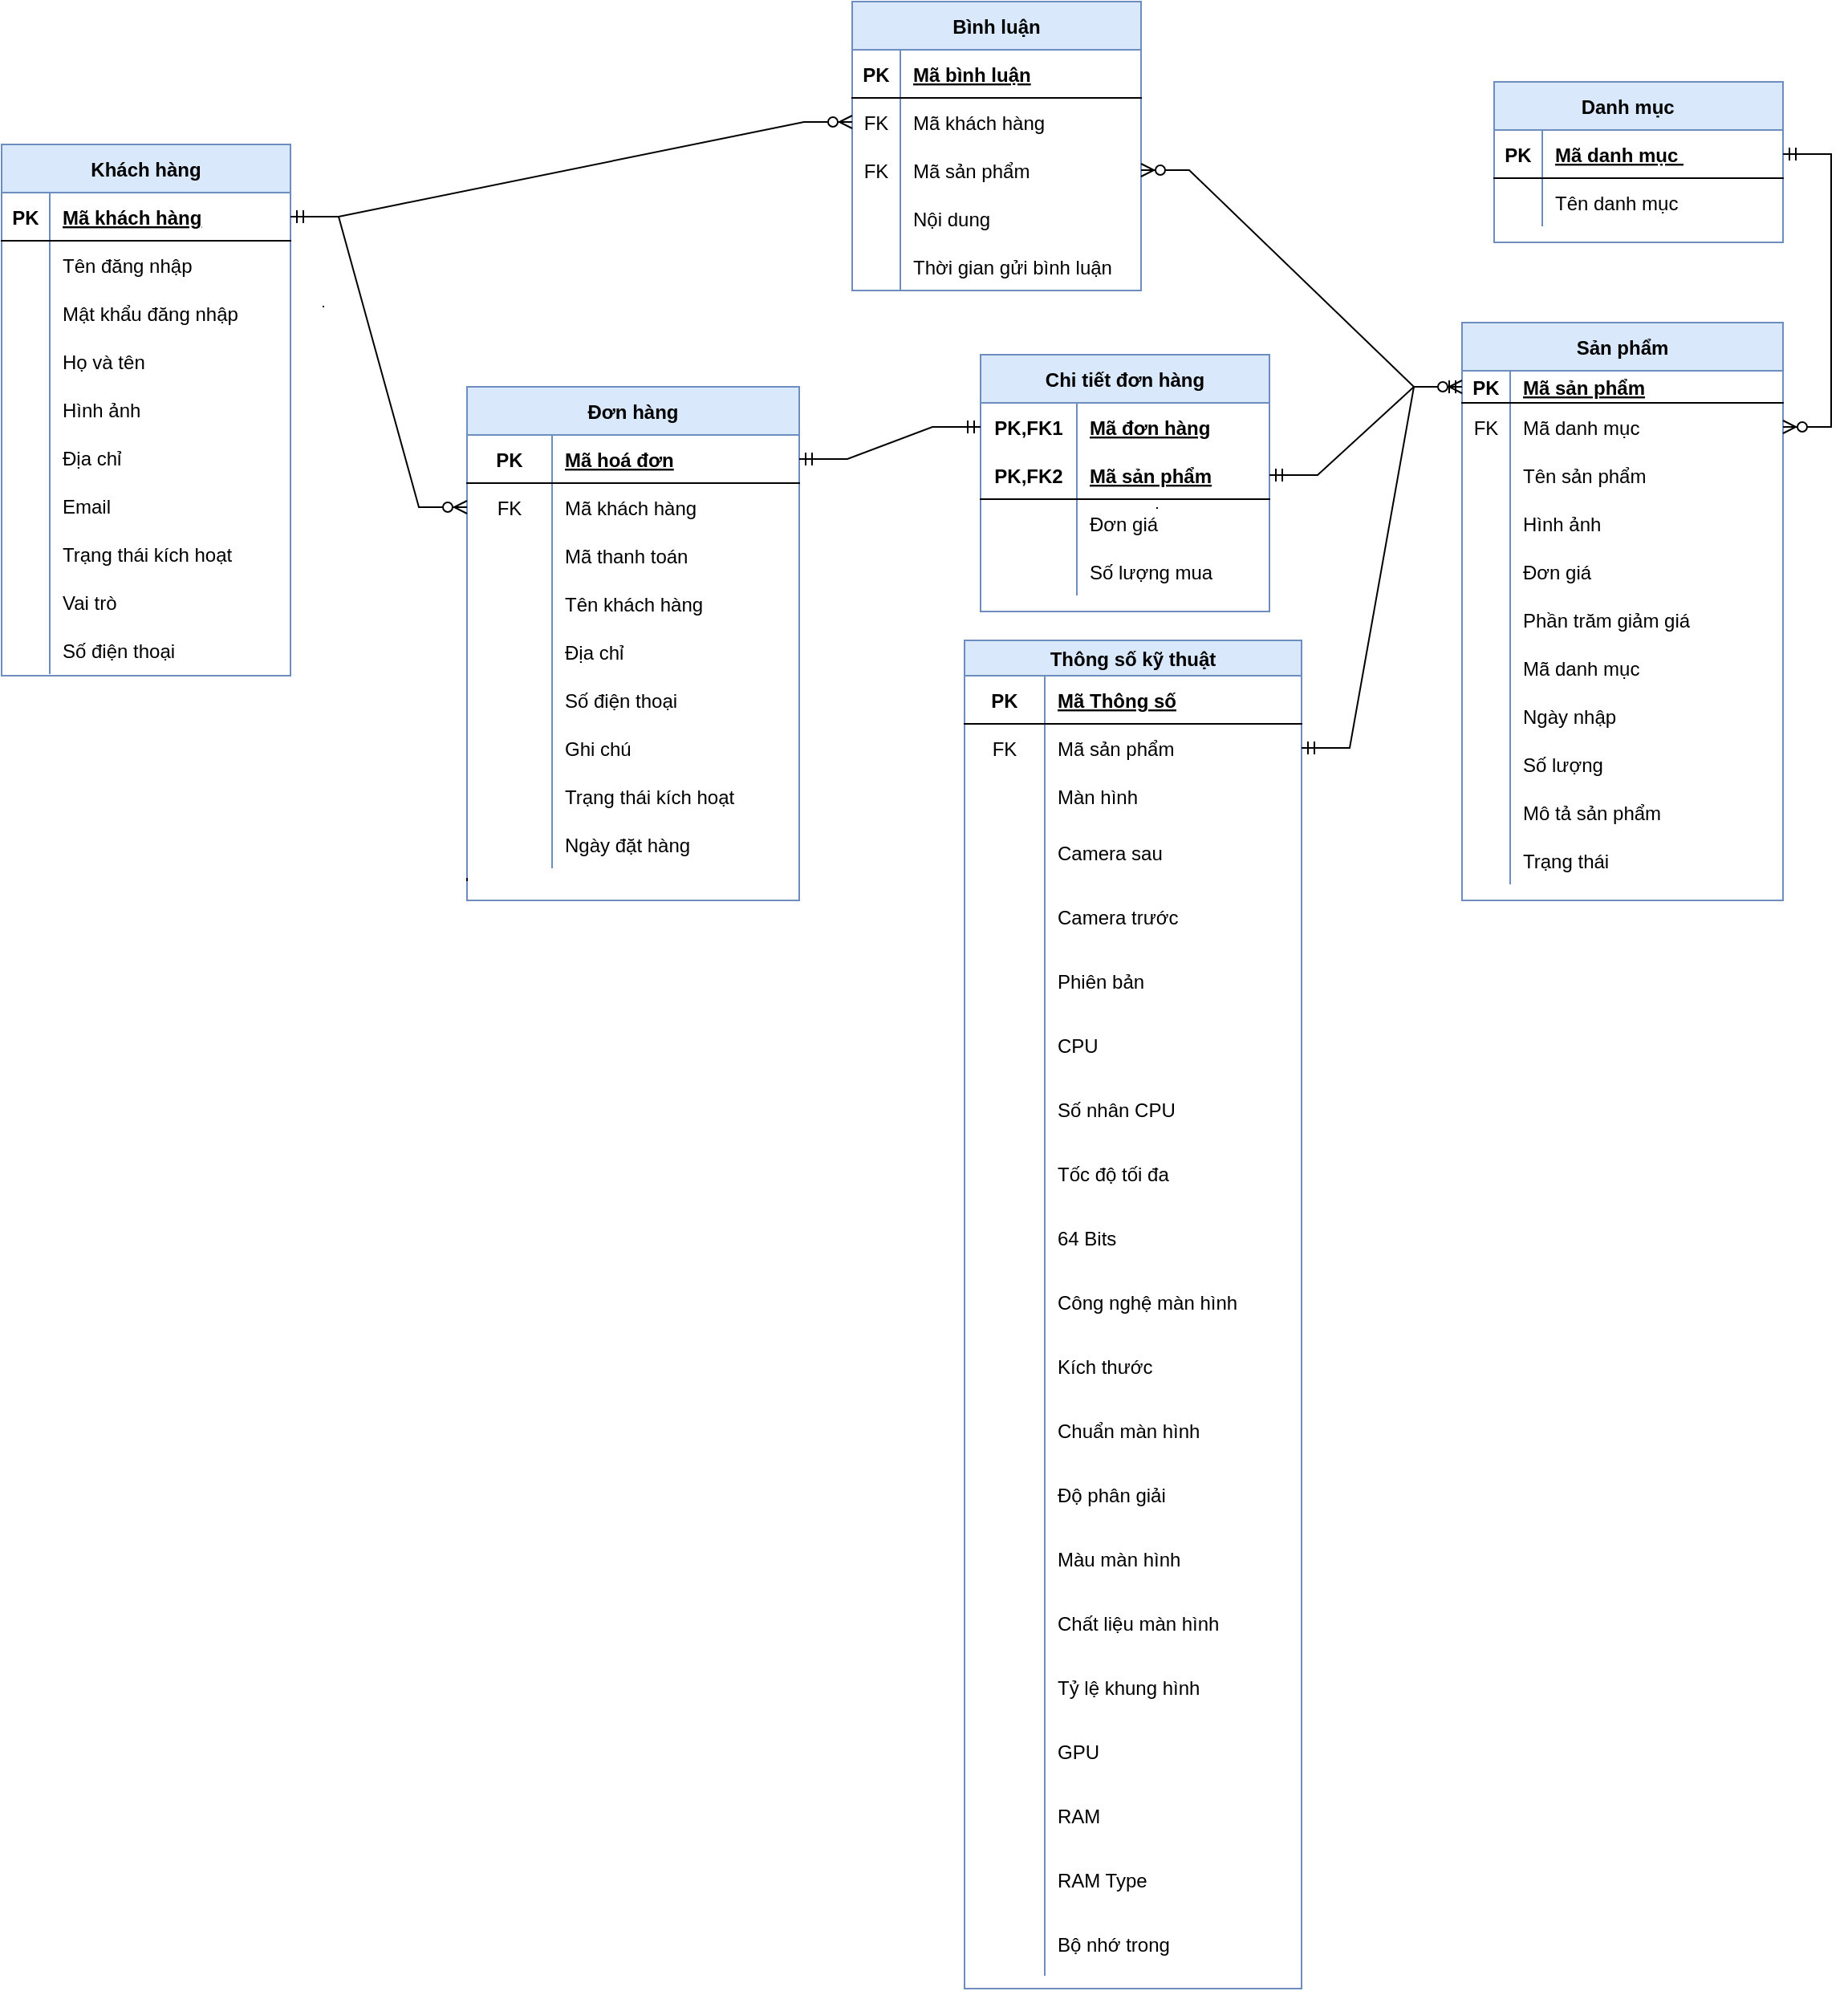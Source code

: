 <mxfile version="15.7.0" type="github">
  <diagram id="GGUj5eIi6p5LC9IgzSBA" name="Page-1">
    <mxGraphModel dx="2131" dy="529" grid="1" gridSize="10" guides="1" tooltips="1" connect="1" arrows="1" fold="1" page="1" pageScale="1" pageWidth="827" pageHeight="1169" math="0" shadow="0">
      <root>
        <mxCell id="0" />
        <mxCell id="1" parent="0" />
        <mxCell id="laPyxiT6xSJ42g8x2N14-14" value="Thông số kỹ thuật" style="shape=table;startSize=22;container=1;collapsible=1;childLayout=tableLayout;fixedRows=1;rowLines=0;fontStyle=1;align=center;resizeLast=1;fillColor=#dae8fc;strokeColor=#6c8ebf;" parent="1" vertex="1">
          <mxGeometry x="-220" y="408" width="210" height="840" as="geometry">
            <mxRectangle x="-180" y="408" width="140" height="22" as="alternateBounds" />
          </mxGeometry>
        </mxCell>
        <mxCell id="laPyxiT6xSJ42g8x2N14-18" value="" style="shape=partialRectangle;collapsible=0;dropTarget=0;pointerEvents=0;fillColor=none;top=0;left=0;bottom=1;right=0;points=[[0,0.5],[1,0.5]];portConstraint=eastwest;" parent="laPyxiT6xSJ42g8x2N14-14" vertex="1">
          <mxGeometry y="22" width="210" height="30" as="geometry" />
        </mxCell>
        <mxCell id="laPyxiT6xSJ42g8x2N14-19" value="PK" style="shape=partialRectangle;connectable=0;fillColor=none;top=0;left=0;bottom=0;right=0;fontStyle=1;overflow=hidden;" parent="laPyxiT6xSJ42g8x2N14-18" vertex="1">
          <mxGeometry width="50" height="30" as="geometry">
            <mxRectangle width="50" height="30" as="alternateBounds" />
          </mxGeometry>
        </mxCell>
        <mxCell id="laPyxiT6xSJ42g8x2N14-20" value="Mã Thông số" style="shape=partialRectangle;connectable=0;fillColor=none;top=0;left=0;bottom=0;right=0;align=left;spacingLeft=6;fontStyle=5;overflow=hidden;" parent="laPyxiT6xSJ42g8x2N14-18" vertex="1">
          <mxGeometry x="50" width="160" height="30" as="geometry">
            <mxRectangle width="160" height="30" as="alternateBounds" />
          </mxGeometry>
        </mxCell>
        <mxCell id="laPyxiT6xSJ42g8x2N14-21" value="" style="shape=partialRectangle;collapsible=0;dropTarget=0;pointerEvents=0;fillColor=none;top=0;left=0;bottom=0;right=0;points=[[0,0.5],[1,0.5]];portConstraint=eastwest;" parent="laPyxiT6xSJ42g8x2N14-14" vertex="1">
          <mxGeometry y="52" width="210" height="30" as="geometry" />
        </mxCell>
        <mxCell id="laPyxiT6xSJ42g8x2N14-22" value="FK" style="shape=partialRectangle;connectable=0;fillColor=none;top=0;left=0;bottom=0;right=0;editable=1;overflow=hidden;" parent="laPyxiT6xSJ42g8x2N14-21" vertex="1">
          <mxGeometry width="50" height="30" as="geometry">
            <mxRectangle width="50" height="30" as="alternateBounds" />
          </mxGeometry>
        </mxCell>
        <mxCell id="laPyxiT6xSJ42g8x2N14-23" value="Mã sản phẩm" style="shape=partialRectangle;connectable=0;fillColor=none;top=0;left=0;bottom=0;right=0;align=left;spacingLeft=6;overflow=hidden;" parent="laPyxiT6xSJ42g8x2N14-21" vertex="1">
          <mxGeometry x="50" width="160" height="30" as="geometry">
            <mxRectangle width="160" height="30" as="alternateBounds" />
          </mxGeometry>
        </mxCell>
        <mxCell id="DN-LTefcZSK7lFFQ5vny-49" value="" style="shape=partialRectangle;collapsible=0;dropTarget=0;pointerEvents=0;fillColor=none;top=0;left=0;bottom=0;right=0;points=[[0,0.5],[1,0.5]];portConstraint=eastwest;" parent="laPyxiT6xSJ42g8x2N14-14" vertex="1">
          <mxGeometry y="82" width="210" height="30" as="geometry" />
        </mxCell>
        <mxCell id="DN-LTefcZSK7lFFQ5vny-50" value="" style="shape=partialRectangle;connectable=0;fillColor=none;top=0;left=0;bottom=0;right=0;editable=1;overflow=hidden;" parent="DN-LTefcZSK7lFFQ5vny-49" vertex="1">
          <mxGeometry width="50" height="30" as="geometry">
            <mxRectangle width="50" height="30" as="alternateBounds" />
          </mxGeometry>
        </mxCell>
        <mxCell id="DN-LTefcZSK7lFFQ5vny-51" value="Màn hình" style="shape=partialRectangle;connectable=0;fillColor=none;top=0;left=0;bottom=0;right=0;align=left;spacingLeft=6;overflow=hidden;" parent="DN-LTefcZSK7lFFQ5vny-49" vertex="1">
          <mxGeometry x="50" width="160" height="30" as="geometry">
            <mxRectangle width="160" height="30" as="alternateBounds" />
          </mxGeometry>
        </mxCell>
        <mxCell id="laPyxiT6xSJ42g8x2N14-24" value="" style="shape=partialRectangle;collapsible=0;dropTarget=0;pointerEvents=0;fillColor=none;top=0;left=0;bottom=0;right=0;points=[[0,0.5],[1,0.5]];portConstraint=eastwest;" parent="laPyxiT6xSJ42g8x2N14-14" vertex="1">
          <mxGeometry y="112" width="210" height="40" as="geometry" />
        </mxCell>
        <mxCell id="laPyxiT6xSJ42g8x2N14-25" value="" style="shape=partialRectangle;connectable=0;fillColor=none;top=0;left=0;bottom=0;right=0;editable=1;overflow=hidden;" parent="laPyxiT6xSJ42g8x2N14-24" vertex="1">
          <mxGeometry width="50" height="40" as="geometry">
            <mxRectangle width="50" height="40" as="alternateBounds" />
          </mxGeometry>
        </mxCell>
        <mxCell id="laPyxiT6xSJ42g8x2N14-26" value="Camera sau" style="shape=partialRectangle;connectable=0;fillColor=none;top=0;left=0;bottom=0;right=0;align=left;spacingLeft=6;overflow=hidden;" parent="laPyxiT6xSJ42g8x2N14-24" vertex="1">
          <mxGeometry x="50" width="160" height="40" as="geometry">
            <mxRectangle width="160" height="40" as="alternateBounds" />
          </mxGeometry>
        </mxCell>
        <mxCell id="04wsWfun4xyjByyrPRFR-1" value="" style="shape=partialRectangle;collapsible=0;dropTarget=0;pointerEvents=0;fillColor=none;top=0;left=0;bottom=0;right=0;points=[[0,0.5],[1,0.5]];portConstraint=eastwest;" parent="laPyxiT6xSJ42g8x2N14-14" vertex="1">
          <mxGeometry y="152" width="210" height="40" as="geometry" />
        </mxCell>
        <mxCell id="04wsWfun4xyjByyrPRFR-2" value="" style="shape=partialRectangle;connectable=0;fillColor=none;top=0;left=0;bottom=0;right=0;editable=1;overflow=hidden;" parent="04wsWfun4xyjByyrPRFR-1" vertex="1">
          <mxGeometry width="50" height="40" as="geometry">
            <mxRectangle width="50" height="40" as="alternateBounds" />
          </mxGeometry>
        </mxCell>
        <mxCell id="04wsWfun4xyjByyrPRFR-3" value="Camera trước" style="shape=partialRectangle;connectable=0;fillColor=none;top=0;left=0;bottom=0;right=0;align=left;spacingLeft=6;overflow=hidden;" parent="04wsWfun4xyjByyrPRFR-1" vertex="1">
          <mxGeometry x="50" width="160" height="40" as="geometry">
            <mxRectangle width="160" height="40" as="alternateBounds" />
          </mxGeometry>
        </mxCell>
        <mxCell id="DN-LTefcZSK7lFFQ5vny-52" value="" style="shape=partialRectangle;collapsible=0;dropTarget=0;pointerEvents=0;fillColor=none;top=0;left=0;bottom=0;right=0;points=[[0,0.5],[1,0.5]];portConstraint=eastwest;" parent="laPyxiT6xSJ42g8x2N14-14" vertex="1">
          <mxGeometry y="192" width="210" height="40" as="geometry" />
        </mxCell>
        <mxCell id="DN-LTefcZSK7lFFQ5vny-53" value="" style="shape=partialRectangle;connectable=0;fillColor=none;top=0;left=0;bottom=0;right=0;editable=1;overflow=hidden;" parent="DN-LTefcZSK7lFFQ5vny-52" vertex="1">
          <mxGeometry width="50" height="40" as="geometry">
            <mxRectangle width="50" height="40" as="alternateBounds" />
          </mxGeometry>
        </mxCell>
        <mxCell id="DN-LTefcZSK7lFFQ5vny-54" value="Phiên bản" style="shape=partialRectangle;connectable=0;fillColor=none;top=0;left=0;bottom=0;right=0;align=left;spacingLeft=6;overflow=hidden;" parent="DN-LTefcZSK7lFFQ5vny-52" vertex="1">
          <mxGeometry x="50" width="160" height="40" as="geometry">
            <mxRectangle width="160" height="40" as="alternateBounds" />
          </mxGeometry>
        </mxCell>
        <mxCell id="DN-LTefcZSK7lFFQ5vny-55" value="" style="shape=partialRectangle;collapsible=0;dropTarget=0;pointerEvents=0;fillColor=none;top=0;left=0;bottom=0;right=0;points=[[0,0.5],[1,0.5]];portConstraint=eastwest;" parent="laPyxiT6xSJ42g8x2N14-14" vertex="1">
          <mxGeometry y="232" width="210" height="40" as="geometry" />
        </mxCell>
        <mxCell id="DN-LTefcZSK7lFFQ5vny-56" value="" style="shape=partialRectangle;connectable=0;fillColor=none;top=0;left=0;bottom=0;right=0;editable=1;overflow=hidden;" parent="DN-LTefcZSK7lFFQ5vny-55" vertex="1">
          <mxGeometry width="50" height="40" as="geometry">
            <mxRectangle width="50" height="40" as="alternateBounds" />
          </mxGeometry>
        </mxCell>
        <mxCell id="DN-LTefcZSK7lFFQ5vny-57" value="CPU" style="shape=partialRectangle;connectable=0;fillColor=none;top=0;left=0;bottom=0;right=0;align=left;spacingLeft=6;overflow=hidden;" parent="DN-LTefcZSK7lFFQ5vny-55" vertex="1">
          <mxGeometry x="50" width="160" height="40" as="geometry">
            <mxRectangle width="160" height="40" as="alternateBounds" />
          </mxGeometry>
        </mxCell>
        <mxCell id="DN-LTefcZSK7lFFQ5vny-58" value="" style="shape=partialRectangle;collapsible=0;dropTarget=0;pointerEvents=0;fillColor=none;top=0;left=0;bottom=0;right=0;points=[[0,0.5],[1,0.5]];portConstraint=eastwest;" parent="laPyxiT6xSJ42g8x2N14-14" vertex="1">
          <mxGeometry y="272" width="210" height="40" as="geometry" />
        </mxCell>
        <mxCell id="DN-LTefcZSK7lFFQ5vny-59" value="" style="shape=partialRectangle;connectable=0;fillColor=none;top=0;left=0;bottom=0;right=0;editable=1;overflow=hidden;" parent="DN-LTefcZSK7lFFQ5vny-58" vertex="1">
          <mxGeometry width="50" height="40" as="geometry">
            <mxRectangle width="50" height="40" as="alternateBounds" />
          </mxGeometry>
        </mxCell>
        <mxCell id="DN-LTefcZSK7lFFQ5vny-60" value="Số nhân CPU" style="shape=partialRectangle;connectable=0;fillColor=none;top=0;left=0;bottom=0;right=0;align=left;spacingLeft=6;overflow=hidden;" parent="DN-LTefcZSK7lFFQ5vny-58" vertex="1">
          <mxGeometry x="50" width="160" height="40" as="geometry">
            <mxRectangle width="160" height="40" as="alternateBounds" />
          </mxGeometry>
        </mxCell>
        <mxCell id="DN-LTefcZSK7lFFQ5vny-61" value="" style="shape=partialRectangle;collapsible=0;dropTarget=0;pointerEvents=0;fillColor=none;top=0;left=0;bottom=0;right=0;points=[[0,0.5],[1,0.5]];portConstraint=eastwest;" parent="laPyxiT6xSJ42g8x2N14-14" vertex="1">
          <mxGeometry y="312" width="210" height="40" as="geometry" />
        </mxCell>
        <mxCell id="DN-LTefcZSK7lFFQ5vny-62" value="" style="shape=partialRectangle;connectable=0;fillColor=none;top=0;left=0;bottom=0;right=0;editable=1;overflow=hidden;" parent="DN-LTefcZSK7lFFQ5vny-61" vertex="1">
          <mxGeometry width="50" height="40" as="geometry">
            <mxRectangle width="50" height="40" as="alternateBounds" />
          </mxGeometry>
        </mxCell>
        <mxCell id="DN-LTefcZSK7lFFQ5vny-63" value="Tốc độ tối đa" style="shape=partialRectangle;connectable=0;fillColor=none;top=0;left=0;bottom=0;right=0;align=left;spacingLeft=6;overflow=hidden;" parent="DN-LTefcZSK7lFFQ5vny-61" vertex="1">
          <mxGeometry x="50" width="160" height="40" as="geometry">
            <mxRectangle width="160" height="40" as="alternateBounds" />
          </mxGeometry>
        </mxCell>
        <mxCell id="DN-LTefcZSK7lFFQ5vny-64" value="" style="shape=partialRectangle;collapsible=0;dropTarget=0;pointerEvents=0;fillColor=none;top=0;left=0;bottom=0;right=0;points=[[0,0.5],[1,0.5]];portConstraint=eastwest;" parent="laPyxiT6xSJ42g8x2N14-14" vertex="1">
          <mxGeometry y="352" width="210" height="40" as="geometry" />
        </mxCell>
        <mxCell id="DN-LTefcZSK7lFFQ5vny-65" value="" style="shape=partialRectangle;connectable=0;fillColor=none;top=0;left=0;bottom=0;right=0;editable=1;overflow=hidden;" parent="DN-LTefcZSK7lFFQ5vny-64" vertex="1">
          <mxGeometry width="50" height="40" as="geometry">
            <mxRectangle width="50" height="40" as="alternateBounds" />
          </mxGeometry>
        </mxCell>
        <mxCell id="DN-LTefcZSK7lFFQ5vny-66" value="64 Bits" style="shape=partialRectangle;connectable=0;fillColor=none;top=0;left=0;bottom=0;right=0;align=left;spacingLeft=6;overflow=hidden;" parent="DN-LTefcZSK7lFFQ5vny-64" vertex="1">
          <mxGeometry x="50" width="160" height="40" as="geometry">
            <mxRectangle width="160" height="40" as="alternateBounds" />
          </mxGeometry>
        </mxCell>
        <mxCell id="DN-LTefcZSK7lFFQ5vny-67" value="" style="shape=partialRectangle;collapsible=0;dropTarget=0;pointerEvents=0;fillColor=none;top=0;left=0;bottom=0;right=0;points=[[0,0.5],[1,0.5]];portConstraint=eastwest;" parent="laPyxiT6xSJ42g8x2N14-14" vertex="1">
          <mxGeometry y="392" width="210" height="40" as="geometry" />
        </mxCell>
        <mxCell id="DN-LTefcZSK7lFFQ5vny-68" value="" style="shape=partialRectangle;connectable=0;fillColor=none;top=0;left=0;bottom=0;right=0;editable=1;overflow=hidden;" parent="DN-LTefcZSK7lFFQ5vny-67" vertex="1">
          <mxGeometry width="50" height="40" as="geometry">
            <mxRectangle width="50" height="40" as="alternateBounds" />
          </mxGeometry>
        </mxCell>
        <mxCell id="DN-LTefcZSK7lFFQ5vny-69" value="Công nghệ màn hình" style="shape=partialRectangle;connectable=0;fillColor=none;top=0;left=0;bottom=0;right=0;align=left;spacingLeft=6;overflow=hidden;" parent="DN-LTefcZSK7lFFQ5vny-67" vertex="1">
          <mxGeometry x="50" width="160" height="40" as="geometry">
            <mxRectangle width="160" height="40" as="alternateBounds" />
          </mxGeometry>
        </mxCell>
        <mxCell id="DN-LTefcZSK7lFFQ5vny-70" value="" style="shape=partialRectangle;collapsible=0;dropTarget=0;pointerEvents=0;fillColor=none;top=0;left=0;bottom=0;right=0;points=[[0,0.5],[1,0.5]];portConstraint=eastwest;" parent="laPyxiT6xSJ42g8x2N14-14" vertex="1">
          <mxGeometry y="432" width="210" height="40" as="geometry" />
        </mxCell>
        <mxCell id="DN-LTefcZSK7lFFQ5vny-71" value="" style="shape=partialRectangle;connectable=0;fillColor=none;top=0;left=0;bottom=0;right=0;editable=1;overflow=hidden;" parent="DN-LTefcZSK7lFFQ5vny-70" vertex="1">
          <mxGeometry width="50" height="40" as="geometry">
            <mxRectangle width="50" height="40" as="alternateBounds" />
          </mxGeometry>
        </mxCell>
        <mxCell id="DN-LTefcZSK7lFFQ5vny-72" value="Kích thước" style="shape=partialRectangle;connectable=0;fillColor=none;top=0;left=0;bottom=0;right=0;align=left;spacingLeft=6;overflow=hidden;" parent="DN-LTefcZSK7lFFQ5vny-70" vertex="1">
          <mxGeometry x="50" width="160" height="40" as="geometry">
            <mxRectangle width="160" height="40" as="alternateBounds" />
          </mxGeometry>
        </mxCell>
        <mxCell id="DN-LTefcZSK7lFFQ5vny-73" value="" style="shape=partialRectangle;collapsible=0;dropTarget=0;pointerEvents=0;fillColor=none;top=0;left=0;bottom=0;right=0;points=[[0,0.5],[1,0.5]];portConstraint=eastwest;" parent="laPyxiT6xSJ42g8x2N14-14" vertex="1">
          <mxGeometry y="472" width="210" height="40" as="geometry" />
        </mxCell>
        <mxCell id="DN-LTefcZSK7lFFQ5vny-74" value="" style="shape=partialRectangle;connectable=0;fillColor=none;top=0;left=0;bottom=0;right=0;editable=1;overflow=hidden;" parent="DN-LTefcZSK7lFFQ5vny-73" vertex="1">
          <mxGeometry width="50" height="40" as="geometry">
            <mxRectangle width="50" height="40" as="alternateBounds" />
          </mxGeometry>
        </mxCell>
        <mxCell id="DN-LTefcZSK7lFFQ5vny-75" value="Chuẩn màn hình" style="shape=partialRectangle;connectable=0;fillColor=none;top=0;left=0;bottom=0;right=0;align=left;spacingLeft=6;overflow=hidden;" parent="DN-LTefcZSK7lFFQ5vny-73" vertex="1">
          <mxGeometry x="50" width="160" height="40" as="geometry">
            <mxRectangle width="160" height="40" as="alternateBounds" />
          </mxGeometry>
        </mxCell>
        <mxCell id="DN-LTefcZSK7lFFQ5vny-76" value="" style="shape=partialRectangle;collapsible=0;dropTarget=0;pointerEvents=0;fillColor=none;top=0;left=0;bottom=0;right=0;points=[[0,0.5],[1,0.5]];portConstraint=eastwest;" parent="laPyxiT6xSJ42g8x2N14-14" vertex="1">
          <mxGeometry y="512" width="210" height="40" as="geometry" />
        </mxCell>
        <mxCell id="DN-LTefcZSK7lFFQ5vny-77" value="" style="shape=partialRectangle;connectable=0;fillColor=none;top=0;left=0;bottom=0;right=0;editable=1;overflow=hidden;" parent="DN-LTefcZSK7lFFQ5vny-76" vertex="1">
          <mxGeometry width="50" height="40" as="geometry">
            <mxRectangle width="50" height="40" as="alternateBounds" />
          </mxGeometry>
        </mxCell>
        <mxCell id="DN-LTefcZSK7lFFQ5vny-78" value="Độ phân giải" style="shape=partialRectangle;connectable=0;fillColor=none;top=0;left=0;bottom=0;right=0;align=left;spacingLeft=6;overflow=hidden;" parent="DN-LTefcZSK7lFFQ5vny-76" vertex="1">
          <mxGeometry x="50" width="160" height="40" as="geometry">
            <mxRectangle width="160" height="40" as="alternateBounds" />
          </mxGeometry>
        </mxCell>
        <mxCell id="DN-LTefcZSK7lFFQ5vny-79" value="" style="shape=partialRectangle;collapsible=0;dropTarget=0;pointerEvents=0;fillColor=none;top=0;left=0;bottom=0;right=0;points=[[0,0.5],[1,0.5]];portConstraint=eastwest;" parent="laPyxiT6xSJ42g8x2N14-14" vertex="1">
          <mxGeometry y="552" width="210" height="40" as="geometry" />
        </mxCell>
        <mxCell id="DN-LTefcZSK7lFFQ5vny-80" value="" style="shape=partialRectangle;connectable=0;fillColor=none;top=0;left=0;bottom=0;right=0;editable=1;overflow=hidden;" parent="DN-LTefcZSK7lFFQ5vny-79" vertex="1">
          <mxGeometry width="50" height="40" as="geometry">
            <mxRectangle width="50" height="40" as="alternateBounds" />
          </mxGeometry>
        </mxCell>
        <mxCell id="DN-LTefcZSK7lFFQ5vny-81" value="Màu màn hình" style="shape=partialRectangle;connectable=0;fillColor=none;top=0;left=0;bottom=0;right=0;align=left;spacingLeft=6;overflow=hidden;" parent="DN-LTefcZSK7lFFQ5vny-79" vertex="1">
          <mxGeometry x="50" width="160" height="40" as="geometry">
            <mxRectangle width="160" height="40" as="alternateBounds" />
          </mxGeometry>
        </mxCell>
        <mxCell id="DN-LTefcZSK7lFFQ5vny-82" value="" style="shape=partialRectangle;collapsible=0;dropTarget=0;pointerEvents=0;fillColor=none;top=0;left=0;bottom=0;right=0;points=[[0,0.5],[1,0.5]];portConstraint=eastwest;" parent="laPyxiT6xSJ42g8x2N14-14" vertex="1">
          <mxGeometry y="592" width="210" height="40" as="geometry" />
        </mxCell>
        <mxCell id="DN-LTefcZSK7lFFQ5vny-83" value="" style="shape=partialRectangle;connectable=0;fillColor=none;top=0;left=0;bottom=0;right=0;editable=1;overflow=hidden;" parent="DN-LTefcZSK7lFFQ5vny-82" vertex="1">
          <mxGeometry width="50" height="40" as="geometry">
            <mxRectangle width="50" height="40" as="alternateBounds" />
          </mxGeometry>
        </mxCell>
        <mxCell id="DN-LTefcZSK7lFFQ5vny-84" value="Chất liệu màn hình" style="shape=partialRectangle;connectable=0;fillColor=none;top=0;left=0;bottom=0;right=0;align=left;spacingLeft=6;overflow=hidden;" parent="DN-LTefcZSK7lFFQ5vny-82" vertex="1">
          <mxGeometry x="50" width="160" height="40" as="geometry">
            <mxRectangle width="160" height="40" as="alternateBounds" />
          </mxGeometry>
        </mxCell>
        <mxCell id="DN-LTefcZSK7lFFQ5vny-85" value="" style="shape=partialRectangle;collapsible=0;dropTarget=0;pointerEvents=0;fillColor=none;top=0;left=0;bottom=0;right=0;points=[[0,0.5],[1,0.5]];portConstraint=eastwest;" parent="laPyxiT6xSJ42g8x2N14-14" vertex="1">
          <mxGeometry y="632" width="210" height="40" as="geometry" />
        </mxCell>
        <mxCell id="DN-LTefcZSK7lFFQ5vny-86" value="" style="shape=partialRectangle;connectable=0;fillColor=none;top=0;left=0;bottom=0;right=0;editable=1;overflow=hidden;" parent="DN-LTefcZSK7lFFQ5vny-85" vertex="1">
          <mxGeometry width="50" height="40" as="geometry">
            <mxRectangle width="50" height="40" as="alternateBounds" />
          </mxGeometry>
        </mxCell>
        <mxCell id="DN-LTefcZSK7lFFQ5vny-87" value="Tỷ lệ khung hình" style="shape=partialRectangle;connectable=0;fillColor=none;top=0;left=0;bottom=0;right=0;align=left;spacingLeft=6;overflow=hidden;" parent="DN-LTefcZSK7lFFQ5vny-85" vertex="1">
          <mxGeometry x="50" width="160" height="40" as="geometry">
            <mxRectangle width="160" height="40" as="alternateBounds" />
          </mxGeometry>
        </mxCell>
        <mxCell id="DN-LTefcZSK7lFFQ5vny-88" value="" style="shape=partialRectangle;collapsible=0;dropTarget=0;pointerEvents=0;fillColor=none;top=0;left=0;bottom=0;right=0;points=[[0,0.5],[1,0.5]];portConstraint=eastwest;" parent="laPyxiT6xSJ42g8x2N14-14" vertex="1">
          <mxGeometry y="672" width="210" height="40" as="geometry" />
        </mxCell>
        <mxCell id="DN-LTefcZSK7lFFQ5vny-89" value="" style="shape=partialRectangle;connectable=0;fillColor=none;top=0;left=0;bottom=0;right=0;editable=1;overflow=hidden;" parent="DN-LTefcZSK7lFFQ5vny-88" vertex="1">
          <mxGeometry width="50" height="40" as="geometry">
            <mxRectangle width="50" height="40" as="alternateBounds" />
          </mxGeometry>
        </mxCell>
        <mxCell id="DN-LTefcZSK7lFFQ5vny-90" value="GPU" style="shape=partialRectangle;connectable=0;fillColor=none;top=0;left=0;bottom=0;right=0;align=left;spacingLeft=6;overflow=hidden;" parent="DN-LTefcZSK7lFFQ5vny-88" vertex="1">
          <mxGeometry x="50" width="160" height="40" as="geometry">
            <mxRectangle width="160" height="40" as="alternateBounds" />
          </mxGeometry>
        </mxCell>
        <mxCell id="DN-LTefcZSK7lFFQ5vny-91" value="" style="shape=partialRectangle;collapsible=0;dropTarget=0;pointerEvents=0;fillColor=none;top=0;left=0;bottom=0;right=0;points=[[0,0.5],[1,0.5]];portConstraint=eastwest;" parent="laPyxiT6xSJ42g8x2N14-14" vertex="1">
          <mxGeometry y="712" width="210" height="40" as="geometry" />
        </mxCell>
        <mxCell id="DN-LTefcZSK7lFFQ5vny-92" value="" style="shape=partialRectangle;connectable=0;fillColor=none;top=0;left=0;bottom=0;right=0;editable=1;overflow=hidden;" parent="DN-LTefcZSK7lFFQ5vny-91" vertex="1">
          <mxGeometry width="50" height="40" as="geometry">
            <mxRectangle width="50" height="40" as="alternateBounds" />
          </mxGeometry>
        </mxCell>
        <mxCell id="DN-LTefcZSK7lFFQ5vny-93" value="RAM" style="shape=partialRectangle;connectable=0;fillColor=none;top=0;left=0;bottom=0;right=0;align=left;spacingLeft=6;overflow=hidden;" parent="DN-LTefcZSK7lFFQ5vny-91" vertex="1">
          <mxGeometry x="50" width="160" height="40" as="geometry">
            <mxRectangle width="160" height="40" as="alternateBounds" />
          </mxGeometry>
        </mxCell>
        <mxCell id="DN-LTefcZSK7lFFQ5vny-94" value="" style="shape=partialRectangle;collapsible=0;dropTarget=0;pointerEvents=0;fillColor=none;top=0;left=0;bottom=0;right=0;points=[[0,0.5],[1,0.5]];portConstraint=eastwest;" parent="laPyxiT6xSJ42g8x2N14-14" vertex="1">
          <mxGeometry y="752" width="210" height="40" as="geometry" />
        </mxCell>
        <mxCell id="DN-LTefcZSK7lFFQ5vny-95" value="" style="shape=partialRectangle;connectable=0;fillColor=none;top=0;left=0;bottom=0;right=0;editable=1;overflow=hidden;" parent="DN-LTefcZSK7lFFQ5vny-94" vertex="1">
          <mxGeometry width="50" height="40" as="geometry">
            <mxRectangle width="50" height="40" as="alternateBounds" />
          </mxGeometry>
        </mxCell>
        <mxCell id="DN-LTefcZSK7lFFQ5vny-96" value="RAM Type" style="shape=partialRectangle;connectable=0;fillColor=none;top=0;left=0;bottom=0;right=0;align=left;spacingLeft=6;overflow=hidden;" parent="DN-LTefcZSK7lFFQ5vny-94" vertex="1">
          <mxGeometry x="50" width="160" height="40" as="geometry">
            <mxRectangle width="160" height="40" as="alternateBounds" />
          </mxGeometry>
        </mxCell>
        <mxCell id="DN-LTefcZSK7lFFQ5vny-97" value="" style="shape=partialRectangle;collapsible=0;dropTarget=0;pointerEvents=0;fillColor=none;top=0;left=0;bottom=0;right=0;points=[[0,0.5],[1,0.5]];portConstraint=eastwest;" parent="laPyxiT6xSJ42g8x2N14-14" vertex="1">
          <mxGeometry y="792" width="210" height="40" as="geometry" />
        </mxCell>
        <mxCell id="DN-LTefcZSK7lFFQ5vny-98" value="" style="shape=partialRectangle;connectable=0;fillColor=none;top=0;left=0;bottom=0;right=0;editable=1;overflow=hidden;" parent="DN-LTefcZSK7lFFQ5vny-97" vertex="1">
          <mxGeometry width="50" height="40" as="geometry">
            <mxRectangle width="50" height="40" as="alternateBounds" />
          </mxGeometry>
        </mxCell>
        <mxCell id="DN-LTefcZSK7lFFQ5vny-99" value="Bộ nhớ trong" style="shape=partialRectangle;connectable=0;fillColor=none;top=0;left=0;bottom=0;right=0;align=left;spacingLeft=6;overflow=hidden;" parent="DN-LTefcZSK7lFFQ5vny-97" vertex="1">
          <mxGeometry x="50" width="160" height="40" as="geometry">
            <mxRectangle width="160" height="40" as="alternateBounds" />
          </mxGeometry>
        </mxCell>
        <mxCell id="laPyxiT6xSJ42g8x2N14-27" value="Danh mục    " style="shape=table;startSize=30;container=1;collapsible=1;childLayout=tableLayout;fixedRows=1;rowLines=0;fontStyle=1;align=center;resizeLast=1;fillColor=#dae8fc;strokeColor=#6c8ebf;" parent="1" vertex="1">
          <mxGeometry x="110" y="60" width="180" height="100" as="geometry" />
        </mxCell>
        <mxCell id="laPyxiT6xSJ42g8x2N14-28" value="" style="shape=partialRectangle;collapsible=0;dropTarget=0;pointerEvents=0;fillColor=none;top=0;left=0;bottom=1;right=0;points=[[0,0.5],[1,0.5]];portConstraint=eastwest;" parent="laPyxiT6xSJ42g8x2N14-27" vertex="1">
          <mxGeometry y="30" width="180" height="30" as="geometry" />
        </mxCell>
        <mxCell id="laPyxiT6xSJ42g8x2N14-29" value="PK" style="shape=partialRectangle;connectable=0;fillColor=none;top=0;left=0;bottom=0;right=0;fontStyle=1;overflow=hidden;" parent="laPyxiT6xSJ42g8x2N14-28" vertex="1">
          <mxGeometry width="30" height="30" as="geometry">
            <mxRectangle width="30" height="30" as="alternateBounds" />
          </mxGeometry>
        </mxCell>
        <mxCell id="laPyxiT6xSJ42g8x2N14-30" value="Mã danh mục " style="shape=partialRectangle;connectable=0;fillColor=none;top=0;left=0;bottom=0;right=0;align=left;spacingLeft=6;fontStyle=5;overflow=hidden;" parent="laPyxiT6xSJ42g8x2N14-28" vertex="1">
          <mxGeometry x="30" width="150" height="30" as="geometry">
            <mxRectangle width="150" height="30" as="alternateBounds" />
          </mxGeometry>
        </mxCell>
        <mxCell id="laPyxiT6xSJ42g8x2N14-31" value="" style="shape=partialRectangle;collapsible=0;dropTarget=0;pointerEvents=0;fillColor=none;top=0;left=0;bottom=0;right=0;points=[[0,0.5],[1,0.5]];portConstraint=eastwest;" parent="laPyxiT6xSJ42g8x2N14-27" vertex="1">
          <mxGeometry y="60" width="180" height="30" as="geometry" />
        </mxCell>
        <mxCell id="laPyxiT6xSJ42g8x2N14-32" value="" style="shape=partialRectangle;connectable=0;fillColor=none;top=0;left=0;bottom=0;right=0;editable=1;overflow=hidden;" parent="laPyxiT6xSJ42g8x2N14-31" vertex="1">
          <mxGeometry width="30" height="30" as="geometry">
            <mxRectangle width="30" height="30" as="alternateBounds" />
          </mxGeometry>
        </mxCell>
        <mxCell id="laPyxiT6xSJ42g8x2N14-33" value="Tên danh mục" style="shape=partialRectangle;connectable=0;fillColor=none;top=0;left=0;bottom=0;right=0;align=left;spacingLeft=6;overflow=hidden;" parent="laPyxiT6xSJ42g8x2N14-31" vertex="1">
          <mxGeometry x="30" width="150" height="30" as="geometry">
            <mxRectangle width="150" height="30" as="alternateBounds" />
          </mxGeometry>
        </mxCell>
        <mxCell id="laPyxiT6xSJ42g8x2N14-40" value="Sản phẩm" style="shape=table;startSize=30;container=1;collapsible=1;childLayout=tableLayout;fixedRows=1;rowLines=0;fontStyle=1;align=center;resizeLast=1;fillColor=#dae8fc;strokeColor=#6c8ebf;" parent="1" vertex="1">
          <mxGeometry x="90" y="210" width="200" height="360" as="geometry" />
        </mxCell>
        <mxCell id="laPyxiT6xSJ42g8x2N14-41" value="" style="shape=partialRectangle;collapsible=0;dropTarget=0;pointerEvents=0;fillColor=none;top=0;left=0;bottom=1;right=0;points=[[0,0.5],[1,0.5]];portConstraint=eastwest;" parent="laPyxiT6xSJ42g8x2N14-40" vertex="1">
          <mxGeometry y="30" width="200" height="20" as="geometry" />
        </mxCell>
        <mxCell id="laPyxiT6xSJ42g8x2N14-42" value="PK" style="shape=partialRectangle;connectable=0;fillColor=none;top=0;left=0;bottom=0;right=0;fontStyle=1;overflow=hidden;" parent="laPyxiT6xSJ42g8x2N14-41" vertex="1">
          <mxGeometry width="30" height="20" as="geometry">
            <mxRectangle width="30" height="20" as="alternateBounds" />
          </mxGeometry>
        </mxCell>
        <mxCell id="laPyxiT6xSJ42g8x2N14-43" value="Mã sản phẩm" style="shape=partialRectangle;connectable=0;fillColor=none;top=0;left=0;bottom=0;right=0;align=left;spacingLeft=6;fontStyle=5;overflow=hidden;" parent="laPyxiT6xSJ42g8x2N14-41" vertex="1">
          <mxGeometry x="30" width="170" height="20" as="geometry">
            <mxRectangle width="170" height="20" as="alternateBounds" />
          </mxGeometry>
        </mxCell>
        <mxCell id="laPyxiT6xSJ42g8x2N14-44" value="" style="shape=partialRectangle;collapsible=0;dropTarget=0;pointerEvents=0;fillColor=none;top=0;left=0;bottom=0;right=0;points=[[0,0.5],[1,0.5]];portConstraint=eastwest;" parent="laPyxiT6xSJ42g8x2N14-40" vertex="1">
          <mxGeometry y="50" width="200" height="30" as="geometry" />
        </mxCell>
        <mxCell id="laPyxiT6xSJ42g8x2N14-45" value="FK" style="shape=partialRectangle;connectable=0;fillColor=none;top=0;left=0;bottom=0;right=0;editable=1;overflow=hidden;" parent="laPyxiT6xSJ42g8x2N14-44" vertex="1">
          <mxGeometry width="30" height="30" as="geometry">
            <mxRectangle width="30" height="30" as="alternateBounds" />
          </mxGeometry>
        </mxCell>
        <mxCell id="laPyxiT6xSJ42g8x2N14-46" value="Mã danh mục" style="shape=partialRectangle;connectable=0;fillColor=none;top=0;left=0;bottom=0;right=0;align=left;spacingLeft=6;overflow=hidden;" parent="laPyxiT6xSJ42g8x2N14-44" vertex="1">
          <mxGeometry x="30" width="170" height="30" as="geometry">
            <mxRectangle width="170" height="30" as="alternateBounds" />
          </mxGeometry>
        </mxCell>
        <mxCell id="DN-LTefcZSK7lFFQ5vny-124" value="" style="shape=partialRectangle;collapsible=0;dropTarget=0;pointerEvents=0;fillColor=none;top=0;left=0;bottom=0;right=0;points=[[0,0.5],[1,0.5]];portConstraint=eastwest;" parent="laPyxiT6xSJ42g8x2N14-40" vertex="1">
          <mxGeometry y="80" width="200" height="30" as="geometry" />
        </mxCell>
        <mxCell id="DN-LTefcZSK7lFFQ5vny-125" value="" style="shape=partialRectangle;connectable=0;fillColor=none;top=0;left=0;bottom=0;right=0;editable=1;overflow=hidden;" parent="DN-LTefcZSK7lFFQ5vny-124" vertex="1">
          <mxGeometry width="30" height="30" as="geometry">
            <mxRectangle width="30" height="30" as="alternateBounds" />
          </mxGeometry>
        </mxCell>
        <mxCell id="DN-LTefcZSK7lFFQ5vny-126" value="Tên sản phẩm " style="shape=partialRectangle;connectable=0;fillColor=none;top=0;left=0;bottom=0;right=0;align=left;spacingLeft=6;overflow=hidden;" parent="DN-LTefcZSK7lFFQ5vny-124" vertex="1">
          <mxGeometry x="30" width="170" height="30" as="geometry">
            <mxRectangle width="170" height="30" as="alternateBounds" />
          </mxGeometry>
        </mxCell>
        <mxCell id="laPyxiT6xSJ42g8x2N14-47" value="" style="shape=partialRectangle;collapsible=0;dropTarget=0;pointerEvents=0;fillColor=none;top=0;left=0;bottom=0;right=0;points=[[0,0.5],[1,0.5]];portConstraint=eastwest;" parent="laPyxiT6xSJ42g8x2N14-40" vertex="1">
          <mxGeometry y="110" width="200" height="30" as="geometry" />
        </mxCell>
        <mxCell id="laPyxiT6xSJ42g8x2N14-48" value="" style="shape=partialRectangle;connectable=0;fillColor=none;top=0;left=0;bottom=0;right=0;editable=1;overflow=hidden;" parent="laPyxiT6xSJ42g8x2N14-47" vertex="1">
          <mxGeometry width="30" height="30" as="geometry">
            <mxRectangle width="30" height="30" as="alternateBounds" />
          </mxGeometry>
        </mxCell>
        <mxCell id="laPyxiT6xSJ42g8x2N14-49" value="Hình ảnh" style="shape=partialRectangle;connectable=0;fillColor=none;top=0;left=0;bottom=0;right=0;align=left;spacingLeft=6;overflow=hidden;" parent="laPyxiT6xSJ42g8x2N14-47" vertex="1">
          <mxGeometry x="30" width="170" height="30" as="geometry">
            <mxRectangle width="170" height="30" as="alternateBounds" />
          </mxGeometry>
        </mxCell>
        <mxCell id="laPyxiT6xSJ42g8x2N14-50" value="" style="shape=partialRectangle;collapsible=0;dropTarget=0;pointerEvents=0;fillColor=none;top=0;left=0;bottom=0;right=0;points=[[0,0.5],[1,0.5]];portConstraint=eastwest;" parent="laPyxiT6xSJ42g8x2N14-40" vertex="1">
          <mxGeometry y="140" width="200" height="30" as="geometry" />
        </mxCell>
        <mxCell id="laPyxiT6xSJ42g8x2N14-51" value="" style="shape=partialRectangle;connectable=0;fillColor=none;top=0;left=0;bottom=0;right=0;editable=1;overflow=hidden;" parent="laPyxiT6xSJ42g8x2N14-50" vertex="1">
          <mxGeometry width="30" height="30" as="geometry">
            <mxRectangle width="30" height="30" as="alternateBounds" />
          </mxGeometry>
        </mxCell>
        <mxCell id="laPyxiT6xSJ42g8x2N14-52" value="Đơn giá" style="shape=partialRectangle;connectable=0;fillColor=none;top=0;left=0;bottom=0;right=0;align=left;spacingLeft=6;overflow=hidden;" parent="laPyxiT6xSJ42g8x2N14-50" vertex="1">
          <mxGeometry x="30" width="170" height="30" as="geometry">
            <mxRectangle width="170" height="30" as="alternateBounds" />
          </mxGeometry>
        </mxCell>
        <mxCell id="DN-LTefcZSK7lFFQ5vny-103" value="" style="shape=partialRectangle;collapsible=0;dropTarget=0;pointerEvents=0;fillColor=none;top=0;left=0;bottom=0;right=0;points=[[0,0.5],[1,0.5]];portConstraint=eastwest;" parent="laPyxiT6xSJ42g8x2N14-40" vertex="1">
          <mxGeometry y="170" width="200" height="30" as="geometry" />
        </mxCell>
        <mxCell id="DN-LTefcZSK7lFFQ5vny-104" value="" style="shape=partialRectangle;connectable=0;fillColor=none;top=0;left=0;bottom=0;right=0;editable=1;overflow=hidden;" parent="DN-LTefcZSK7lFFQ5vny-103" vertex="1">
          <mxGeometry width="30" height="30" as="geometry">
            <mxRectangle width="30" height="30" as="alternateBounds" />
          </mxGeometry>
        </mxCell>
        <mxCell id="DN-LTefcZSK7lFFQ5vny-105" value="Phần trăm giảm giá" style="shape=partialRectangle;connectable=0;fillColor=none;top=0;left=0;bottom=0;right=0;align=left;spacingLeft=6;overflow=hidden;" parent="DN-LTefcZSK7lFFQ5vny-103" vertex="1">
          <mxGeometry x="30" width="170" height="30" as="geometry">
            <mxRectangle width="170" height="30" as="alternateBounds" />
          </mxGeometry>
        </mxCell>
        <mxCell id="DN-LTefcZSK7lFFQ5vny-106" value="" style="shape=partialRectangle;collapsible=0;dropTarget=0;pointerEvents=0;fillColor=none;top=0;left=0;bottom=0;right=0;points=[[0,0.5],[1,0.5]];portConstraint=eastwest;" parent="laPyxiT6xSJ42g8x2N14-40" vertex="1">
          <mxGeometry y="200" width="200" height="30" as="geometry" />
        </mxCell>
        <mxCell id="DN-LTefcZSK7lFFQ5vny-107" value="" style="shape=partialRectangle;connectable=0;fillColor=none;top=0;left=0;bottom=0;right=0;editable=1;overflow=hidden;" parent="DN-LTefcZSK7lFFQ5vny-106" vertex="1">
          <mxGeometry width="30" height="30" as="geometry">
            <mxRectangle width="30" height="30" as="alternateBounds" />
          </mxGeometry>
        </mxCell>
        <mxCell id="DN-LTefcZSK7lFFQ5vny-108" value="Mã danh mục" style="shape=partialRectangle;connectable=0;fillColor=none;top=0;left=0;bottom=0;right=0;align=left;spacingLeft=6;overflow=hidden;" parent="DN-LTefcZSK7lFFQ5vny-106" vertex="1">
          <mxGeometry x="30" width="170" height="30" as="geometry">
            <mxRectangle width="170" height="30" as="alternateBounds" />
          </mxGeometry>
        </mxCell>
        <mxCell id="DN-LTefcZSK7lFFQ5vny-109" value="" style="shape=partialRectangle;collapsible=0;dropTarget=0;pointerEvents=0;fillColor=none;top=0;left=0;bottom=0;right=0;points=[[0,0.5],[1,0.5]];portConstraint=eastwest;" parent="laPyxiT6xSJ42g8x2N14-40" vertex="1">
          <mxGeometry y="230" width="200" height="30" as="geometry" />
        </mxCell>
        <mxCell id="DN-LTefcZSK7lFFQ5vny-110" value="" style="shape=partialRectangle;connectable=0;fillColor=none;top=0;left=0;bottom=0;right=0;editable=1;overflow=hidden;" parent="DN-LTefcZSK7lFFQ5vny-109" vertex="1">
          <mxGeometry width="30" height="30" as="geometry">
            <mxRectangle width="30" height="30" as="alternateBounds" />
          </mxGeometry>
        </mxCell>
        <mxCell id="DN-LTefcZSK7lFFQ5vny-111" value="Ngày nhập" style="shape=partialRectangle;connectable=0;fillColor=none;top=0;left=0;bottom=0;right=0;align=left;spacingLeft=6;overflow=hidden;" parent="DN-LTefcZSK7lFFQ5vny-109" vertex="1">
          <mxGeometry x="30" width="170" height="30" as="geometry">
            <mxRectangle width="170" height="30" as="alternateBounds" />
          </mxGeometry>
        </mxCell>
        <mxCell id="DN-LTefcZSK7lFFQ5vny-112" value="" style="shape=partialRectangle;collapsible=0;dropTarget=0;pointerEvents=0;fillColor=none;top=0;left=0;bottom=0;right=0;points=[[0,0.5],[1,0.5]];portConstraint=eastwest;" parent="laPyxiT6xSJ42g8x2N14-40" vertex="1">
          <mxGeometry y="260" width="200" height="30" as="geometry" />
        </mxCell>
        <mxCell id="DN-LTefcZSK7lFFQ5vny-113" value="" style="shape=partialRectangle;connectable=0;fillColor=none;top=0;left=0;bottom=0;right=0;editable=1;overflow=hidden;" parent="DN-LTefcZSK7lFFQ5vny-112" vertex="1">
          <mxGeometry width="30" height="30" as="geometry">
            <mxRectangle width="30" height="30" as="alternateBounds" />
          </mxGeometry>
        </mxCell>
        <mxCell id="DN-LTefcZSK7lFFQ5vny-114" value="Số lượng" style="shape=partialRectangle;connectable=0;fillColor=none;top=0;left=0;bottom=0;right=0;align=left;spacingLeft=6;overflow=hidden;" parent="DN-LTefcZSK7lFFQ5vny-112" vertex="1">
          <mxGeometry x="30" width="170" height="30" as="geometry">
            <mxRectangle width="170" height="30" as="alternateBounds" />
          </mxGeometry>
        </mxCell>
        <mxCell id="DN-LTefcZSK7lFFQ5vny-115" value="" style="shape=partialRectangle;collapsible=0;dropTarget=0;pointerEvents=0;fillColor=none;top=0;left=0;bottom=0;right=0;points=[[0,0.5],[1,0.5]];portConstraint=eastwest;" parent="laPyxiT6xSJ42g8x2N14-40" vertex="1">
          <mxGeometry y="290" width="200" height="30" as="geometry" />
        </mxCell>
        <mxCell id="DN-LTefcZSK7lFFQ5vny-116" value="" style="shape=partialRectangle;connectable=0;fillColor=none;top=0;left=0;bottom=0;right=0;editable=1;overflow=hidden;" parent="DN-LTefcZSK7lFFQ5vny-115" vertex="1">
          <mxGeometry width="30" height="30" as="geometry">
            <mxRectangle width="30" height="30" as="alternateBounds" />
          </mxGeometry>
        </mxCell>
        <mxCell id="DN-LTefcZSK7lFFQ5vny-117" value="Mô tả sản phẩm" style="shape=partialRectangle;connectable=0;fillColor=none;top=0;left=0;bottom=0;right=0;align=left;spacingLeft=6;overflow=hidden;" parent="DN-LTefcZSK7lFFQ5vny-115" vertex="1">
          <mxGeometry x="30" width="170" height="30" as="geometry">
            <mxRectangle width="170" height="30" as="alternateBounds" />
          </mxGeometry>
        </mxCell>
        <mxCell id="DN-LTefcZSK7lFFQ5vny-118" value="" style="shape=partialRectangle;collapsible=0;dropTarget=0;pointerEvents=0;fillColor=none;top=0;left=0;bottom=0;right=0;points=[[0,0.5],[1,0.5]];portConstraint=eastwest;" parent="laPyxiT6xSJ42g8x2N14-40" vertex="1">
          <mxGeometry y="320" width="200" height="30" as="geometry" />
        </mxCell>
        <mxCell id="DN-LTefcZSK7lFFQ5vny-119" value="" style="shape=partialRectangle;connectable=0;fillColor=none;top=0;left=0;bottom=0;right=0;editable=1;overflow=hidden;" parent="DN-LTefcZSK7lFFQ5vny-118" vertex="1">
          <mxGeometry width="30" height="30" as="geometry">
            <mxRectangle width="30" height="30" as="alternateBounds" />
          </mxGeometry>
        </mxCell>
        <mxCell id="DN-LTefcZSK7lFFQ5vny-120" value="Trạng thái" style="shape=partialRectangle;connectable=0;fillColor=none;top=0;left=0;bottom=0;right=0;align=left;spacingLeft=6;overflow=hidden;" parent="DN-LTefcZSK7lFFQ5vny-118" vertex="1">
          <mxGeometry x="30" width="170" height="30" as="geometry">
            <mxRectangle width="170" height="30" as="alternateBounds" />
          </mxGeometry>
        </mxCell>
        <mxCell id="laPyxiT6xSJ42g8x2N14-83" value="Khách hàng" style="shape=table;startSize=30;container=1;collapsible=1;childLayout=tableLayout;fixedRows=1;rowLines=0;fontStyle=1;align=center;resizeLast=1;fillColor=#dae8fc;strokeColor=#6c8ebf;" parent="1" vertex="1">
          <mxGeometry x="-820" y="99" width="180" height="331" as="geometry">
            <mxRectangle x="-100" y="50" width="100" height="30" as="alternateBounds" />
          </mxGeometry>
        </mxCell>
        <mxCell id="laPyxiT6xSJ42g8x2N14-84" value="" style="shape=partialRectangle;collapsible=0;dropTarget=0;pointerEvents=0;fillColor=none;top=0;left=0;bottom=1;right=0;points=[[0,0.5],[1,0.5]];portConstraint=eastwest;" parent="laPyxiT6xSJ42g8x2N14-83" vertex="1">
          <mxGeometry y="30" width="180" height="30" as="geometry" />
        </mxCell>
        <mxCell id="laPyxiT6xSJ42g8x2N14-85" value="PK" style="shape=partialRectangle;connectable=0;fillColor=none;top=0;left=0;bottom=0;right=0;fontStyle=1;overflow=hidden;" parent="laPyxiT6xSJ42g8x2N14-84" vertex="1">
          <mxGeometry width="30" height="30" as="geometry">
            <mxRectangle width="30" height="30" as="alternateBounds" />
          </mxGeometry>
        </mxCell>
        <mxCell id="laPyxiT6xSJ42g8x2N14-86" value="Mã khách hàng" style="shape=partialRectangle;connectable=0;fillColor=none;top=0;left=0;bottom=0;right=0;align=left;spacingLeft=6;fontStyle=5;overflow=hidden;" parent="laPyxiT6xSJ42g8x2N14-84" vertex="1">
          <mxGeometry x="30" width="150" height="30" as="geometry">
            <mxRectangle width="150" height="30" as="alternateBounds" />
          </mxGeometry>
        </mxCell>
        <mxCell id="laPyxiT6xSJ42g8x2N14-87" value="" style="shape=partialRectangle;collapsible=0;dropTarget=0;pointerEvents=0;fillColor=none;top=0;left=0;bottom=0;right=0;points=[[0,0.5],[1,0.5]];portConstraint=eastwest;" parent="laPyxiT6xSJ42g8x2N14-83" vertex="1">
          <mxGeometry y="60" width="180" height="30" as="geometry" />
        </mxCell>
        <mxCell id="laPyxiT6xSJ42g8x2N14-88" value="" style="shape=partialRectangle;connectable=0;fillColor=none;top=0;left=0;bottom=0;right=0;editable=1;overflow=hidden;" parent="laPyxiT6xSJ42g8x2N14-87" vertex="1">
          <mxGeometry width="30" height="30" as="geometry">
            <mxRectangle width="30" height="30" as="alternateBounds" />
          </mxGeometry>
        </mxCell>
        <mxCell id="laPyxiT6xSJ42g8x2N14-89" value="Tên đăng nhập" style="shape=partialRectangle;connectable=0;fillColor=none;top=0;left=0;bottom=0;right=0;align=left;spacingLeft=6;overflow=hidden;" parent="laPyxiT6xSJ42g8x2N14-87" vertex="1">
          <mxGeometry x="30" width="150" height="30" as="geometry">
            <mxRectangle width="150" height="30" as="alternateBounds" />
          </mxGeometry>
        </mxCell>
        <mxCell id="laPyxiT6xSJ42g8x2N14-90" value="" style="shape=partialRectangle;collapsible=0;dropTarget=0;pointerEvents=0;fillColor=none;top=0;left=0;bottom=0;right=0;points=[[0,0.5],[1,0.5]];portConstraint=eastwest;" parent="laPyxiT6xSJ42g8x2N14-83" vertex="1">
          <mxGeometry y="90" width="180" height="30" as="geometry" />
        </mxCell>
        <mxCell id="laPyxiT6xSJ42g8x2N14-91" value="" style="shape=partialRectangle;connectable=0;fillColor=none;top=0;left=0;bottom=0;right=0;editable=1;overflow=hidden;" parent="laPyxiT6xSJ42g8x2N14-90" vertex="1">
          <mxGeometry width="30" height="30" as="geometry">
            <mxRectangle width="30" height="30" as="alternateBounds" />
          </mxGeometry>
        </mxCell>
        <mxCell id="laPyxiT6xSJ42g8x2N14-92" value="Mật khẩu đăng nhập" style="shape=partialRectangle;connectable=0;fillColor=none;top=0;left=0;bottom=0;right=0;align=left;spacingLeft=6;overflow=hidden;" parent="laPyxiT6xSJ42g8x2N14-90" vertex="1">
          <mxGeometry x="30" width="150" height="30" as="geometry">
            <mxRectangle width="150" height="30" as="alternateBounds" />
          </mxGeometry>
        </mxCell>
        <mxCell id="laPyxiT6xSJ42g8x2N14-93" value="" style="shape=partialRectangle;collapsible=0;dropTarget=0;pointerEvents=0;fillColor=none;top=0;left=0;bottom=0;right=0;points=[[0,0.5],[1,0.5]];portConstraint=eastwest;" parent="laPyxiT6xSJ42g8x2N14-83" vertex="1">
          <mxGeometry y="120" width="180" height="30" as="geometry" />
        </mxCell>
        <mxCell id="laPyxiT6xSJ42g8x2N14-94" value="" style="shape=partialRectangle;connectable=0;fillColor=none;top=0;left=0;bottom=0;right=0;editable=1;overflow=hidden;" parent="laPyxiT6xSJ42g8x2N14-93" vertex="1">
          <mxGeometry width="30" height="30" as="geometry">
            <mxRectangle width="30" height="30" as="alternateBounds" />
          </mxGeometry>
        </mxCell>
        <mxCell id="laPyxiT6xSJ42g8x2N14-95" value="Họ và tên" style="shape=partialRectangle;connectable=0;fillColor=none;top=0;left=0;bottom=0;right=0;align=left;spacingLeft=6;overflow=hidden;" parent="laPyxiT6xSJ42g8x2N14-93" vertex="1">
          <mxGeometry x="30" width="150" height="30" as="geometry">
            <mxRectangle width="150" height="30" as="alternateBounds" />
          </mxGeometry>
        </mxCell>
        <mxCell id="DN-LTefcZSK7lFFQ5vny-4" value="" style="shape=partialRectangle;collapsible=0;dropTarget=0;pointerEvents=0;fillColor=none;top=0;left=0;bottom=0;right=0;points=[[0,0.5],[1,0.5]];portConstraint=eastwest;" parent="laPyxiT6xSJ42g8x2N14-83" vertex="1">
          <mxGeometry y="150" width="180" height="30" as="geometry" />
        </mxCell>
        <mxCell id="DN-LTefcZSK7lFFQ5vny-5" value="" style="shape=partialRectangle;connectable=0;fillColor=none;top=0;left=0;bottom=0;right=0;editable=1;overflow=hidden;" parent="DN-LTefcZSK7lFFQ5vny-4" vertex="1">
          <mxGeometry width="30" height="30" as="geometry">
            <mxRectangle width="30" height="30" as="alternateBounds" />
          </mxGeometry>
        </mxCell>
        <mxCell id="DN-LTefcZSK7lFFQ5vny-6" value="Hình ảnh" style="shape=partialRectangle;connectable=0;fillColor=none;top=0;left=0;bottom=0;right=0;align=left;spacingLeft=6;overflow=hidden;" parent="DN-LTefcZSK7lFFQ5vny-4" vertex="1">
          <mxGeometry x="30" width="150" height="30" as="geometry">
            <mxRectangle width="150" height="30" as="alternateBounds" />
          </mxGeometry>
        </mxCell>
        <mxCell id="DN-LTefcZSK7lFFQ5vny-7" value="" style="shape=partialRectangle;collapsible=0;dropTarget=0;pointerEvents=0;fillColor=none;top=0;left=0;bottom=0;right=0;points=[[0,0.5],[1,0.5]];portConstraint=eastwest;" parent="laPyxiT6xSJ42g8x2N14-83" vertex="1">
          <mxGeometry y="180" width="180" height="30" as="geometry" />
        </mxCell>
        <mxCell id="DN-LTefcZSK7lFFQ5vny-8" value="" style="shape=partialRectangle;connectable=0;fillColor=none;top=0;left=0;bottom=0;right=0;editable=1;overflow=hidden;" parent="DN-LTefcZSK7lFFQ5vny-7" vertex="1">
          <mxGeometry width="30" height="30" as="geometry">
            <mxRectangle width="30" height="30" as="alternateBounds" />
          </mxGeometry>
        </mxCell>
        <mxCell id="DN-LTefcZSK7lFFQ5vny-9" value="Địa chỉ" style="shape=partialRectangle;connectable=0;fillColor=none;top=0;left=0;bottom=0;right=0;align=left;spacingLeft=6;overflow=hidden;" parent="DN-LTefcZSK7lFFQ5vny-7" vertex="1">
          <mxGeometry x="30" width="150" height="30" as="geometry">
            <mxRectangle width="150" height="30" as="alternateBounds" />
          </mxGeometry>
        </mxCell>
        <mxCell id="DN-LTefcZSK7lFFQ5vny-10" value="" style="shape=partialRectangle;collapsible=0;dropTarget=0;pointerEvents=0;fillColor=none;top=0;left=0;bottom=0;right=0;points=[[0,0.5],[1,0.5]];portConstraint=eastwest;" parent="laPyxiT6xSJ42g8x2N14-83" vertex="1">
          <mxGeometry y="210" width="180" height="30" as="geometry" />
        </mxCell>
        <mxCell id="DN-LTefcZSK7lFFQ5vny-11" value="" style="shape=partialRectangle;connectable=0;fillColor=none;top=0;left=0;bottom=0;right=0;editable=1;overflow=hidden;" parent="DN-LTefcZSK7lFFQ5vny-10" vertex="1">
          <mxGeometry width="30" height="30" as="geometry">
            <mxRectangle width="30" height="30" as="alternateBounds" />
          </mxGeometry>
        </mxCell>
        <mxCell id="DN-LTefcZSK7lFFQ5vny-12" value="Email" style="shape=partialRectangle;connectable=0;fillColor=none;top=0;left=0;bottom=0;right=0;align=left;spacingLeft=6;overflow=hidden;" parent="DN-LTefcZSK7lFFQ5vny-10" vertex="1">
          <mxGeometry x="30" width="150" height="30" as="geometry">
            <mxRectangle width="150" height="30" as="alternateBounds" />
          </mxGeometry>
        </mxCell>
        <mxCell id="DN-LTefcZSK7lFFQ5vny-13" value="" style="shape=partialRectangle;collapsible=0;dropTarget=0;pointerEvents=0;fillColor=none;top=0;left=0;bottom=0;right=0;points=[[0,0.5],[1,0.5]];portConstraint=eastwest;" parent="laPyxiT6xSJ42g8x2N14-83" vertex="1">
          <mxGeometry y="240" width="180" height="30" as="geometry" />
        </mxCell>
        <mxCell id="DN-LTefcZSK7lFFQ5vny-14" value="" style="shape=partialRectangle;connectable=0;fillColor=none;top=0;left=0;bottom=0;right=0;editable=1;overflow=hidden;" parent="DN-LTefcZSK7lFFQ5vny-13" vertex="1">
          <mxGeometry width="30" height="30" as="geometry">
            <mxRectangle width="30" height="30" as="alternateBounds" />
          </mxGeometry>
        </mxCell>
        <mxCell id="DN-LTefcZSK7lFFQ5vny-15" value="Trạng thái kích hoạt" style="shape=partialRectangle;connectable=0;fillColor=none;top=0;left=0;bottom=0;right=0;align=left;spacingLeft=6;overflow=hidden;" parent="DN-LTefcZSK7lFFQ5vny-13" vertex="1">
          <mxGeometry x="30" width="150" height="30" as="geometry">
            <mxRectangle width="150" height="30" as="alternateBounds" />
          </mxGeometry>
        </mxCell>
        <mxCell id="DN-LTefcZSK7lFFQ5vny-16" value="" style="shape=partialRectangle;collapsible=0;dropTarget=0;pointerEvents=0;fillColor=none;top=0;left=0;bottom=0;right=0;points=[[0,0.5],[1,0.5]];portConstraint=eastwest;" parent="laPyxiT6xSJ42g8x2N14-83" vertex="1">
          <mxGeometry y="270" width="180" height="30" as="geometry" />
        </mxCell>
        <mxCell id="DN-LTefcZSK7lFFQ5vny-17" value="" style="shape=partialRectangle;connectable=0;fillColor=none;top=0;left=0;bottom=0;right=0;editable=1;overflow=hidden;" parent="DN-LTefcZSK7lFFQ5vny-16" vertex="1">
          <mxGeometry width="30" height="30" as="geometry">
            <mxRectangle width="30" height="30" as="alternateBounds" />
          </mxGeometry>
        </mxCell>
        <mxCell id="DN-LTefcZSK7lFFQ5vny-18" value="Vai trò" style="shape=partialRectangle;connectable=0;fillColor=none;top=0;left=0;bottom=0;right=0;align=left;spacingLeft=6;overflow=hidden;" parent="DN-LTefcZSK7lFFQ5vny-16" vertex="1">
          <mxGeometry x="30" width="150" height="30" as="geometry">
            <mxRectangle width="150" height="30" as="alternateBounds" />
          </mxGeometry>
        </mxCell>
        <mxCell id="DN-LTefcZSK7lFFQ5vny-19" value="" style="shape=partialRectangle;collapsible=0;dropTarget=0;pointerEvents=0;fillColor=none;top=0;left=0;bottom=0;right=0;points=[[0,0.5],[1,0.5]];portConstraint=eastwest;" parent="laPyxiT6xSJ42g8x2N14-83" vertex="1">
          <mxGeometry y="300" width="180" height="30" as="geometry" />
        </mxCell>
        <mxCell id="DN-LTefcZSK7lFFQ5vny-20" value="" style="shape=partialRectangle;connectable=0;fillColor=none;top=0;left=0;bottom=0;right=0;editable=1;overflow=hidden;" parent="DN-LTefcZSK7lFFQ5vny-19" vertex="1">
          <mxGeometry width="30" height="30" as="geometry">
            <mxRectangle width="30" height="30" as="alternateBounds" />
          </mxGeometry>
        </mxCell>
        <mxCell id="DN-LTefcZSK7lFFQ5vny-21" value="Số điện thoại" style="shape=partialRectangle;connectable=0;fillColor=none;top=0;left=0;bottom=0;right=0;align=left;spacingLeft=6;overflow=hidden;" parent="DN-LTefcZSK7lFFQ5vny-19" vertex="1">
          <mxGeometry x="30" width="150" height="30" as="geometry">
            <mxRectangle width="150" height="30" as="alternateBounds" />
          </mxGeometry>
        </mxCell>
        <mxCell id="laPyxiT6xSJ42g8x2N14-105" value="Đơn hàng" style="shape=table;startSize=30;container=1;collapsible=1;childLayout=tableLayout;fixedRows=1;rowLines=0;fontStyle=1;align=center;resizeLast=1;fillColor=#dae8fc;strokeColor=#6c8ebf;" parent="1" vertex="1">
          <mxGeometry x="-530" y="250" width="207" height="320" as="geometry" />
        </mxCell>
        <mxCell id="laPyxiT6xSJ42g8x2N14-109" value="" style="shape=partialRectangle;collapsible=0;dropTarget=0;pointerEvents=0;fillColor=none;top=0;left=0;bottom=1;right=0;points=[[0,0.5],[1,0.5]];portConstraint=eastwest;" parent="laPyxiT6xSJ42g8x2N14-105" vertex="1">
          <mxGeometry y="30" width="207" height="30" as="geometry" />
        </mxCell>
        <mxCell id="laPyxiT6xSJ42g8x2N14-110" value="PK" style="shape=partialRectangle;connectable=0;fillColor=none;top=0;left=0;bottom=0;right=0;fontStyle=1;overflow=hidden;" parent="laPyxiT6xSJ42g8x2N14-109" vertex="1">
          <mxGeometry width="53" height="30" as="geometry">
            <mxRectangle width="53" height="30" as="alternateBounds" />
          </mxGeometry>
        </mxCell>
        <mxCell id="laPyxiT6xSJ42g8x2N14-111" value="Mã hoá đơn" style="shape=partialRectangle;connectable=0;fillColor=none;top=0;left=0;bottom=0;right=0;align=left;spacingLeft=6;fontStyle=5;overflow=hidden;" parent="laPyxiT6xSJ42g8x2N14-109" vertex="1">
          <mxGeometry x="53" width="154" height="30" as="geometry">
            <mxRectangle width="154" height="30" as="alternateBounds" />
          </mxGeometry>
        </mxCell>
        <mxCell id="laPyxiT6xSJ42g8x2N14-112" value="" style="shape=partialRectangle;collapsible=0;dropTarget=0;pointerEvents=0;fillColor=none;top=0;left=0;bottom=0;right=0;points=[[0,0.5],[1,0.5]];portConstraint=eastwest;" parent="laPyxiT6xSJ42g8x2N14-105" vertex="1">
          <mxGeometry y="60" width="207" height="30" as="geometry" />
        </mxCell>
        <mxCell id="laPyxiT6xSJ42g8x2N14-113" value="FK" style="shape=partialRectangle;connectable=0;fillColor=none;top=0;left=0;bottom=0;right=0;editable=1;overflow=hidden;" parent="laPyxiT6xSJ42g8x2N14-112" vertex="1">
          <mxGeometry width="53" height="30" as="geometry">
            <mxRectangle width="53" height="30" as="alternateBounds" />
          </mxGeometry>
        </mxCell>
        <mxCell id="laPyxiT6xSJ42g8x2N14-114" value="Mã khách hàng" style="shape=partialRectangle;connectable=0;fillColor=none;top=0;left=0;bottom=0;right=0;align=left;spacingLeft=6;overflow=hidden;" parent="laPyxiT6xSJ42g8x2N14-112" vertex="1">
          <mxGeometry x="53" width="154" height="30" as="geometry">
            <mxRectangle width="154" height="30" as="alternateBounds" />
          </mxGeometry>
        </mxCell>
        <mxCell id="DN-LTefcZSK7lFFQ5vny-46" value="" style="shape=partialRectangle;collapsible=0;dropTarget=0;pointerEvents=0;fillColor=none;top=0;left=0;bottom=0;right=0;points=[[0,0.5],[1,0.5]];portConstraint=eastwest;" parent="laPyxiT6xSJ42g8x2N14-105" vertex="1">
          <mxGeometry y="90" width="207" height="30" as="geometry" />
        </mxCell>
        <mxCell id="DN-LTefcZSK7lFFQ5vny-47" value="" style="shape=partialRectangle;connectable=0;fillColor=none;top=0;left=0;bottom=0;right=0;editable=1;overflow=hidden;" parent="DN-LTefcZSK7lFFQ5vny-46" vertex="1">
          <mxGeometry width="53" height="30" as="geometry">
            <mxRectangle width="53" height="30" as="alternateBounds" />
          </mxGeometry>
        </mxCell>
        <mxCell id="DN-LTefcZSK7lFFQ5vny-48" value="Mã thanh toán" style="shape=partialRectangle;connectable=0;fillColor=none;top=0;left=0;bottom=0;right=0;align=left;spacingLeft=6;overflow=hidden;" parent="DN-LTefcZSK7lFFQ5vny-46" vertex="1">
          <mxGeometry x="53" width="154" height="30" as="geometry">
            <mxRectangle width="154" height="30" as="alternateBounds" />
          </mxGeometry>
        </mxCell>
        <mxCell id="laPyxiT6xSJ42g8x2N14-115" value="" style="shape=partialRectangle;collapsible=0;dropTarget=0;pointerEvents=0;fillColor=none;top=0;left=0;bottom=0;right=0;points=[[0,0.5],[1,0.5]];portConstraint=eastwest;" parent="laPyxiT6xSJ42g8x2N14-105" vertex="1">
          <mxGeometry y="120" width="207" height="30" as="geometry" />
        </mxCell>
        <mxCell id="laPyxiT6xSJ42g8x2N14-116" value="" style="shape=partialRectangle;connectable=0;fillColor=none;top=0;left=0;bottom=0;right=0;editable=1;overflow=hidden;" parent="laPyxiT6xSJ42g8x2N14-115" vertex="1">
          <mxGeometry width="53" height="30" as="geometry">
            <mxRectangle width="53" height="30" as="alternateBounds" />
          </mxGeometry>
        </mxCell>
        <mxCell id="laPyxiT6xSJ42g8x2N14-117" value="Tên khách hàng" style="shape=partialRectangle;connectable=0;fillColor=none;top=0;left=0;bottom=0;right=0;align=left;spacingLeft=6;overflow=hidden;" parent="laPyxiT6xSJ42g8x2N14-115" vertex="1">
          <mxGeometry x="53" width="154" height="30" as="geometry">
            <mxRectangle width="154" height="30" as="alternateBounds" />
          </mxGeometry>
        </mxCell>
        <mxCell id="DN-LTefcZSK7lFFQ5vny-22" value="" style="shape=partialRectangle;collapsible=0;dropTarget=0;pointerEvents=0;fillColor=none;top=0;left=0;bottom=0;right=0;points=[[0,0.5],[1,0.5]];portConstraint=eastwest;" parent="laPyxiT6xSJ42g8x2N14-105" vertex="1">
          <mxGeometry y="150" width="207" height="30" as="geometry" />
        </mxCell>
        <mxCell id="DN-LTefcZSK7lFFQ5vny-23" value="" style="shape=partialRectangle;connectable=0;fillColor=none;top=0;left=0;bottom=0;right=0;editable=1;overflow=hidden;" parent="DN-LTefcZSK7lFFQ5vny-22" vertex="1">
          <mxGeometry width="53" height="30" as="geometry">
            <mxRectangle width="53" height="30" as="alternateBounds" />
          </mxGeometry>
        </mxCell>
        <mxCell id="DN-LTefcZSK7lFFQ5vny-24" value="Địa chỉ" style="shape=partialRectangle;connectable=0;fillColor=none;top=0;left=0;bottom=0;right=0;align=left;spacingLeft=6;overflow=hidden;" parent="DN-LTefcZSK7lFFQ5vny-22" vertex="1">
          <mxGeometry x="53" width="154" height="30" as="geometry">
            <mxRectangle width="154" height="30" as="alternateBounds" />
          </mxGeometry>
        </mxCell>
        <mxCell id="DN-LTefcZSK7lFFQ5vny-28" value="" style="shape=partialRectangle;collapsible=0;dropTarget=0;pointerEvents=0;fillColor=none;top=0;left=0;bottom=0;right=0;points=[[0,0.5],[1,0.5]];portConstraint=eastwest;" parent="laPyxiT6xSJ42g8x2N14-105" vertex="1">
          <mxGeometry y="180" width="207" height="30" as="geometry" />
        </mxCell>
        <mxCell id="DN-LTefcZSK7lFFQ5vny-29" value="" style="shape=partialRectangle;connectable=0;fillColor=none;top=0;left=0;bottom=0;right=0;editable=1;overflow=hidden;" parent="DN-LTefcZSK7lFFQ5vny-28" vertex="1">
          <mxGeometry width="53" height="30" as="geometry">
            <mxRectangle width="53" height="30" as="alternateBounds" />
          </mxGeometry>
        </mxCell>
        <mxCell id="DN-LTefcZSK7lFFQ5vny-30" value="Số điện thoại" style="shape=partialRectangle;connectable=0;fillColor=none;top=0;left=0;bottom=0;right=0;align=left;spacingLeft=6;overflow=hidden;" parent="DN-LTefcZSK7lFFQ5vny-28" vertex="1">
          <mxGeometry x="53" width="154" height="30" as="geometry">
            <mxRectangle width="154" height="30" as="alternateBounds" />
          </mxGeometry>
        </mxCell>
        <mxCell id="DN-LTefcZSK7lFFQ5vny-31" value="" style="shape=partialRectangle;collapsible=0;dropTarget=0;pointerEvents=0;fillColor=none;top=0;left=0;bottom=0;right=0;points=[[0,0.5],[1,0.5]];portConstraint=eastwest;" parent="laPyxiT6xSJ42g8x2N14-105" vertex="1">
          <mxGeometry y="210" width="207" height="30" as="geometry" />
        </mxCell>
        <mxCell id="DN-LTefcZSK7lFFQ5vny-32" value="" style="shape=partialRectangle;connectable=0;fillColor=none;top=0;left=0;bottom=0;right=0;editable=1;overflow=hidden;" parent="DN-LTefcZSK7lFFQ5vny-31" vertex="1">
          <mxGeometry width="53" height="30" as="geometry">
            <mxRectangle width="53" height="30" as="alternateBounds" />
          </mxGeometry>
        </mxCell>
        <mxCell id="DN-LTefcZSK7lFFQ5vny-33" value="Ghi chú" style="shape=partialRectangle;connectable=0;fillColor=none;top=0;left=0;bottom=0;right=0;align=left;spacingLeft=6;overflow=hidden;" parent="DN-LTefcZSK7lFFQ5vny-31" vertex="1">
          <mxGeometry x="53" width="154" height="30" as="geometry">
            <mxRectangle width="154" height="30" as="alternateBounds" />
          </mxGeometry>
        </mxCell>
        <mxCell id="DN-LTefcZSK7lFFQ5vny-34" value="" style="shape=partialRectangle;collapsible=0;dropTarget=0;pointerEvents=0;fillColor=none;top=0;left=0;bottom=0;right=0;points=[[0,0.5],[1,0.5]];portConstraint=eastwest;" parent="laPyxiT6xSJ42g8x2N14-105" vertex="1">
          <mxGeometry y="240" width="207" height="30" as="geometry" />
        </mxCell>
        <mxCell id="DN-LTefcZSK7lFFQ5vny-35" value="" style="shape=partialRectangle;connectable=0;fillColor=none;top=0;left=0;bottom=0;right=0;editable=1;overflow=hidden;" parent="DN-LTefcZSK7lFFQ5vny-34" vertex="1">
          <mxGeometry width="53" height="30" as="geometry">
            <mxRectangle width="53" height="30" as="alternateBounds" />
          </mxGeometry>
        </mxCell>
        <mxCell id="DN-LTefcZSK7lFFQ5vny-36" value="Trạng thái kích hoạt" style="shape=partialRectangle;connectable=0;fillColor=none;top=0;left=0;bottom=0;right=0;align=left;spacingLeft=6;overflow=hidden;" parent="DN-LTefcZSK7lFFQ5vny-34" vertex="1">
          <mxGeometry x="53" width="154" height="30" as="geometry">
            <mxRectangle width="154" height="30" as="alternateBounds" />
          </mxGeometry>
        </mxCell>
        <mxCell id="DN-LTefcZSK7lFFQ5vny-37" value="" style="shape=partialRectangle;collapsible=0;dropTarget=0;pointerEvents=0;fillColor=none;top=0;left=0;bottom=0;right=0;points=[[0,0.5],[1,0.5]];portConstraint=eastwest;" parent="laPyxiT6xSJ42g8x2N14-105" vertex="1">
          <mxGeometry y="270" width="207" height="30" as="geometry" />
        </mxCell>
        <mxCell id="DN-LTefcZSK7lFFQ5vny-38" value="" style="shape=partialRectangle;connectable=0;fillColor=none;top=0;left=0;bottom=0;right=0;editable=1;overflow=hidden;" parent="DN-LTefcZSK7lFFQ5vny-37" vertex="1">
          <mxGeometry width="53" height="30" as="geometry">
            <mxRectangle width="53" height="30" as="alternateBounds" />
          </mxGeometry>
        </mxCell>
        <mxCell id="DN-LTefcZSK7lFFQ5vny-39" value="Ngày đặt hàng" style="shape=partialRectangle;connectable=0;fillColor=none;top=0;left=0;bottom=0;right=0;align=left;spacingLeft=6;overflow=hidden;" parent="DN-LTefcZSK7lFFQ5vny-37" vertex="1">
          <mxGeometry x="53" width="154" height="30" as="geometry">
            <mxRectangle width="154" height="30" as="alternateBounds" />
          </mxGeometry>
        </mxCell>
        <mxCell id="laPyxiT6xSJ42g8x2N14-128" value="Chi tiết đơn hàng" style="shape=table;startSize=30;container=1;collapsible=1;childLayout=tableLayout;fixedRows=1;rowLines=0;fontStyle=1;align=center;resizeLast=1;fillColor=#dae8fc;strokeColor=#6c8ebf;" parent="1" vertex="1">
          <mxGeometry x="-210" y="230" width="180" height="160" as="geometry" />
        </mxCell>
        <mxCell id="laPyxiT6xSJ42g8x2N14-129" value="" style="shape=partialRectangle;collapsible=0;dropTarget=0;pointerEvents=0;fillColor=none;top=0;left=0;bottom=0;right=0;points=[[0,0.5],[1,0.5]];portConstraint=eastwest;" parent="laPyxiT6xSJ42g8x2N14-128" vertex="1">
          <mxGeometry y="30" width="180" height="30" as="geometry" />
        </mxCell>
        <mxCell id="laPyxiT6xSJ42g8x2N14-130" value="PK,FK1" style="shape=partialRectangle;connectable=0;fillColor=none;top=0;left=0;bottom=0;right=0;fontStyle=1;overflow=hidden;" parent="laPyxiT6xSJ42g8x2N14-129" vertex="1">
          <mxGeometry width="60" height="30" as="geometry">
            <mxRectangle width="60" height="30" as="alternateBounds" />
          </mxGeometry>
        </mxCell>
        <mxCell id="laPyxiT6xSJ42g8x2N14-131" value="Mã đơn hàng" style="shape=partialRectangle;connectable=0;fillColor=none;top=0;left=0;bottom=0;right=0;align=left;spacingLeft=6;fontStyle=5;overflow=hidden;" parent="laPyxiT6xSJ42g8x2N14-129" vertex="1">
          <mxGeometry x="60" width="120" height="30" as="geometry">
            <mxRectangle width="120" height="30" as="alternateBounds" />
          </mxGeometry>
        </mxCell>
        <mxCell id="laPyxiT6xSJ42g8x2N14-132" value="" style="shape=partialRectangle;collapsible=0;dropTarget=0;pointerEvents=0;fillColor=none;top=0;left=0;bottom=1;right=0;points=[[0,0.5],[1,0.5]];portConstraint=eastwest;" parent="laPyxiT6xSJ42g8x2N14-128" vertex="1">
          <mxGeometry y="60" width="180" height="30" as="geometry" />
        </mxCell>
        <mxCell id="laPyxiT6xSJ42g8x2N14-133" value="PK,FK2" style="shape=partialRectangle;connectable=0;fillColor=none;top=0;left=0;bottom=0;right=0;fontStyle=1;overflow=hidden;" parent="laPyxiT6xSJ42g8x2N14-132" vertex="1">
          <mxGeometry width="60" height="30" as="geometry">
            <mxRectangle width="60" height="30" as="alternateBounds" />
          </mxGeometry>
        </mxCell>
        <mxCell id="laPyxiT6xSJ42g8x2N14-134" value="Mã sản phẩm" style="shape=partialRectangle;connectable=0;fillColor=none;top=0;left=0;bottom=0;right=0;align=left;spacingLeft=6;fontStyle=5;overflow=hidden;" parent="laPyxiT6xSJ42g8x2N14-132" vertex="1">
          <mxGeometry x="60" width="120" height="30" as="geometry">
            <mxRectangle width="120" height="30" as="alternateBounds" />
          </mxGeometry>
        </mxCell>
        <mxCell id="laPyxiT6xSJ42g8x2N14-135" value="" style="shape=partialRectangle;collapsible=0;dropTarget=0;pointerEvents=0;fillColor=none;top=0;left=0;bottom=0;right=0;points=[[0,0.5],[1,0.5]];portConstraint=eastwest;" parent="laPyxiT6xSJ42g8x2N14-128" vertex="1">
          <mxGeometry y="90" width="180" height="30" as="geometry" />
        </mxCell>
        <mxCell id="laPyxiT6xSJ42g8x2N14-136" value="" style="shape=partialRectangle;connectable=0;fillColor=none;top=0;left=0;bottom=0;right=0;editable=1;overflow=hidden;" parent="laPyxiT6xSJ42g8x2N14-135" vertex="1">
          <mxGeometry width="60" height="30" as="geometry">
            <mxRectangle width="60" height="30" as="alternateBounds" />
          </mxGeometry>
        </mxCell>
        <mxCell id="laPyxiT6xSJ42g8x2N14-137" value="Đơn giá" style="shape=partialRectangle;connectable=0;fillColor=none;top=0;left=0;bottom=0;right=0;align=left;spacingLeft=6;overflow=hidden;" parent="laPyxiT6xSJ42g8x2N14-135" vertex="1">
          <mxGeometry x="60" width="120" height="30" as="geometry">
            <mxRectangle width="120" height="30" as="alternateBounds" />
          </mxGeometry>
        </mxCell>
        <mxCell id="laPyxiT6xSJ42g8x2N14-138" value="" style="shape=partialRectangle;collapsible=0;dropTarget=0;pointerEvents=0;fillColor=none;top=0;left=0;bottom=0;right=0;points=[[0,0.5],[1,0.5]];portConstraint=eastwest;" parent="laPyxiT6xSJ42g8x2N14-128" vertex="1">
          <mxGeometry y="120" width="180" height="30" as="geometry" />
        </mxCell>
        <mxCell id="laPyxiT6xSJ42g8x2N14-139" value="" style="shape=partialRectangle;connectable=0;fillColor=none;top=0;left=0;bottom=0;right=0;editable=1;overflow=hidden;" parent="laPyxiT6xSJ42g8x2N14-138" vertex="1">
          <mxGeometry width="60" height="30" as="geometry">
            <mxRectangle width="60" height="30" as="alternateBounds" />
          </mxGeometry>
        </mxCell>
        <mxCell id="laPyxiT6xSJ42g8x2N14-140" value="Số lượng mua" style="shape=partialRectangle;connectable=0;fillColor=none;top=0;left=0;bottom=0;right=0;align=left;spacingLeft=6;overflow=hidden;" parent="laPyxiT6xSJ42g8x2N14-138" vertex="1">
          <mxGeometry x="60" width="120" height="30" as="geometry">
            <mxRectangle width="120" height="30" as="alternateBounds" />
          </mxGeometry>
        </mxCell>
        <mxCell id="laPyxiT6xSJ42g8x2N14-141" value="Bình luận" style="shape=table;startSize=30;container=1;collapsible=1;childLayout=tableLayout;fixedRows=1;rowLines=0;fontStyle=1;align=center;resizeLast=1;fillColor=#dae8fc;strokeColor=#6c8ebf;" parent="1" vertex="1">
          <mxGeometry x="-290" y="10" width="180" height="180" as="geometry" />
        </mxCell>
        <mxCell id="laPyxiT6xSJ42g8x2N14-142" value="" style="shape=partialRectangle;collapsible=0;dropTarget=0;pointerEvents=0;fillColor=none;top=0;left=0;bottom=1;right=0;points=[[0,0.5],[1,0.5]];portConstraint=eastwest;" parent="laPyxiT6xSJ42g8x2N14-141" vertex="1">
          <mxGeometry y="30" width="180" height="30" as="geometry" />
        </mxCell>
        <mxCell id="laPyxiT6xSJ42g8x2N14-143" value="PK" style="shape=partialRectangle;connectable=0;fillColor=none;top=0;left=0;bottom=0;right=0;fontStyle=1;overflow=hidden;" parent="laPyxiT6xSJ42g8x2N14-142" vertex="1">
          <mxGeometry width="30" height="30" as="geometry">
            <mxRectangle width="30" height="30" as="alternateBounds" />
          </mxGeometry>
        </mxCell>
        <mxCell id="laPyxiT6xSJ42g8x2N14-144" value="Mã bình luận" style="shape=partialRectangle;connectable=0;fillColor=none;top=0;left=0;bottom=0;right=0;align=left;spacingLeft=6;fontStyle=5;overflow=hidden;" parent="laPyxiT6xSJ42g8x2N14-142" vertex="1">
          <mxGeometry x="30" width="150" height="30" as="geometry">
            <mxRectangle width="150" height="30" as="alternateBounds" />
          </mxGeometry>
        </mxCell>
        <mxCell id="laPyxiT6xSJ42g8x2N14-145" value="" style="shape=partialRectangle;collapsible=0;dropTarget=0;pointerEvents=0;fillColor=none;top=0;left=0;bottom=0;right=0;points=[[0,0.5],[1,0.5]];portConstraint=eastwest;" parent="laPyxiT6xSJ42g8x2N14-141" vertex="1">
          <mxGeometry y="60" width="180" height="30" as="geometry" />
        </mxCell>
        <mxCell id="laPyxiT6xSJ42g8x2N14-146" value="FK" style="shape=partialRectangle;connectable=0;fillColor=none;top=0;left=0;bottom=0;right=0;editable=1;overflow=hidden;" parent="laPyxiT6xSJ42g8x2N14-145" vertex="1">
          <mxGeometry width="30" height="30" as="geometry">
            <mxRectangle width="30" height="30" as="alternateBounds" />
          </mxGeometry>
        </mxCell>
        <mxCell id="laPyxiT6xSJ42g8x2N14-147" value="Mã khách hàng" style="shape=partialRectangle;connectable=0;fillColor=none;top=0;left=0;bottom=0;right=0;align=left;spacingLeft=6;overflow=hidden;" parent="laPyxiT6xSJ42g8x2N14-145" vertex="1">
          <mxGeometry x="30" width="150" height="30" as="geometry">
            <mxRectangle width="150" height="30" as="alternateBounds" />
          </mxGeometry>
        </mxCell>
        <mxCell id="DN-LTefcZSK7lFFQ5vny-161" value="" style="shape=partialRectangle;collapsible=0;dropTarget=0;pointerEvents=0;fillColor=none;top=0;left=0;bottom=0;right=0;points=[[0,0.5],[1,0.5]];portConstraint=eastwest;" parent="laPyxiT6xSJ42g8x2N14-141" vertex="1">
          <mxGeometry y="90" width="180" height="30" as="geometry" />
        </mxCell>
        <mxCell id="DN-LTefcZSK7lFFQ5vny-162" value="FK" style="shape=partialRectangle;connectable=0;fillColor=none;top=0;left=0;bottom=0;right=0;editable=1;overflow=hidden;" parent="DN-LTefcZSK7lFFQ5vny-161" vertex="1">
          <mxGeometry width="30" height="30" as="geometry">
            <mxRectangle width="30" height="30" as="alternateBounds" />
          </mxGeometry>
        </mxCell>
        <mxCell id="DN-LTefcZSK7lFFQ5vny-163" value="Mã sản phẩm" style="shape=partialRectangle;connectable=0;fillColor=none;top=0;left=0;bottom=0;right=0;align=left;spacingLeft=6;overflow=hidden;" parent="DN-LTefcZSK7lFFQ5vny-161" vertex="1">
          <mxGeometry x="30" width="150" height="30" as="geometry">
            <mxRectangle width="150" height="30" as="alternateBounds" />
          </mxGeometry>
        </mxCell>
        <mxCell id="DN-LTefcZSK7lFFQ5vny-139" value="" style="shape=partialRectangle;collapsible=0;dropTarget=0;pointerEvents=0;fillColor=none;top=0;left=0;bottom=0;right=0;points=[[0,0.5],[1,0.5]];portConstraint=eastwest;" parent="laPyxiT6xSJ42g8x2N14-141" vertex="1">
          <mxGeometry y="120" width="180" height="30" as="geometry" />
        </mxCell>
        <mxCell id="DN-LTefcZSK7lFFQ5vny-140" value="" style="shape=partialRectangle;connectable=0;fillColor=none;top=0;left=0;bottom=0;right=0;editable=1;overflow=hidden;" parent="DN-LTefcZSK7lFFQ5vny-139" vertex="1">
          <mxGeometry width="30" height="30" as="geometry">
            <mxRectangle width="30" height="30" as="alternateBounds" />
          </mxGeometry>
        </mxCell>
        <mxCell id="DN-LTefcZSK7lFFQ5vny-141" value="Nội dung" style="shape=partialRectangle;connectable=0;fillColor=none;top=0;left=0;bottom=0;right=0;align=left;spacingLeft=6;overflow=hidden;" parent="DN-LTefcZSK7lFFQ5vny-139" vertex="1">
          <mxGeometry x="30" width="150" height="30" as="geometry">
            <mxRectangle width="150" height="30" as="alternateBounds" />
          </mxGeometry>
        </mxCell>
        <mxCell id="DN-LTefcZSK7lFFQ5vny-1" value="" style="shape=partialRectangle;collapsible=0;dropTarget=0;pointerEvents=0;fillColor=none;top=0;left=0;bottom=0;right=0;points=[[0,0.5],[1,0.5]];portConstraint=eastwest;" parent="laPyxiT6xSJ42g8x2N14-141" vertex="1">
          <mxGeometry y="150" width="180" height="30" as="geometry" />
        </mxCell>
        <mxCell id="DN-LTefcZSK7lFFQ5vny-2" value="" style="shape=partialRectangle;connectable=0;fillColor=none;top=0;left=0;bottom=0;right=0;editable=1;overflow=hidden;" parent="DN-LTefcZSK7lFFQ5vny-1" vertex="1">
          <mxGeometry width="30" height="30" as="geometry">
            <mxRectangle width="30" height="30" as="alternateBounds" />
          </mxGeometry>
        </mxCell>
        <mxCell id="DN-LTefcZSK7lFFQ5vny-3" value="Thời gian gửi bình luận" style="shape=partialRectangle;connectable=0;fillColor=none;top=0;left=0;bottom=0;right=0;align=left;spacingLeft=6;overflow=hidden;" parent="DN-LTefcZSK7lFFQ5vny-1" vertex="1">
          <mxGeometry x="30" width="150" height="30" as="geometry">
            <mxRectangle width="150" height="30" as="alternateBounds" />
          </mxGeometry>
        </mxCell>
        <mxCell id="xLdjuohVFFDIh-7ZK9ph-4" value="" style="endArrow=none;html=1;rounded=0;entryX=0;entryY=0.5;entryDx=0;entryDy=0;startArrow=none;" parent="1" edge="1">
          <mxGeometry width="50" height="50" relative="1" as="geometry">
            <mxPoint x="-530" y="556" as="sourcePoint" />
            <mxPoint x="-530" y="558" as="targetPoint" />
          </mxGeometry>
        </mxCell>
        <mxCell id="xLdjuohVFFDIh-7ZK9ph-9" value="" style="endArrow=none;html=1;rounded=0;startArrow=none;" parent="1" edge="1">
          <mxGeometry width="50" height="50" relative="1" as="geometry">
            <mxPoint x="160.0" y="570" as="sourcePoint" />
            <mxPoint x="160" y="570" as="targetPoint" />
          </mxGeometry>
        </mxCell>
        <mxCell id="xLdjuohVFFDIh-7ZK9ph-15" value="" style="endArrow=none;html=1;rounded=0;startArrow=none;" parent="1" edge="1">
          <mxGeometry width="50" height="50" relative="1" as="geometry">
            <mxPoint x="150.0" y="429" as="sourcePoint" />
            <mxPoint x="150" y="430" as="targetPoint" />
          </mxGeometry>
        </mxCell>
        <mxCell id="xLdjuohVFFDIh-7ZK9ph-26" value="" style="endArrow=none;html=1;rounded=0;entryDx=0;entryDy=0;" parent="1" edge="1">
          <mxGeometry width="50" height="50" relative="1" as="geometry">
            <mxPoint x="-619" y="200" as="sourcePoint" />
            <mxPoint x="-620" y="200.0" as="targetPoint" />
          </mxGeometry>
        </mxCell>
        <mxCell id="xLdjuohVFFDIh-7ZK9ph-38" value="" style="endArrow=none;html=1;rounded=0;" parent="1" edge="1">
          <mxGeometry width="50" height="50" relative="1" as="geometry">
            <mxPoint x="-100" y="325" as="sourcePoint" />
            <mxPoint x="-100.0" y="326" as="targetPoint" />
          </mxGeometry>
        </mxCell>
        <mxCell id="DN-LTefcZSK7lFFQ5vny-130" value="" style="edgeStyle=entityRelationEdgeStyle;fontSize=12;html=1;endArrow=ERmandOne;startArrow=ERmandOne;rounded=0;entryX=0;entryY=0.5;entryDx=0;entryDy=0;exitX=1;exitY=0.5;exitDx=0;exitDy=0;" parent="1" source="laPyxiT6xSJ42g8x2N14-132" target="laPyxiT6xSJ42g8x2N14-41" edge="1">
          <mxGeometry width="100" height="100" relative="1" as="geometry">
            <mxPoint x="-230" y="470" as="sourcePoint" />
            <mxPoint x="-130" y="370" as="targetPoint" />
          </mxGeometry>
        </mxCell>
        <mxCell id="DN-LTefcZSK7lFFQ5vny-134" value="" style="edgeStyle=entityRelationEdgeStyle;fontSize=12;html=1;endArrow=ERmandOne;startArrow=ERmandOne;rounded=0;exitX=1;exitY=0.5;exitDx=0;exitDy=0;entryX=0;entryY=0.5;entryDx=0;entryDy=0;" parent="1" source="laPyxiT6xSJ42g8x2N14-21" target="laPyxiT6xSJ42g8x2N14-41" edge="1">
          <mxGeometry width="100" height="100" relative="1" as="geometry">
            <mxPoint x="-230" y="470" as="sourcePoint" />
            <mxPoint x="-130" y="370" as="targetPoint" />
          </mxGeometry>
        </mxCell>
        <mxCell id="DN-LTefcZSK7lFFQ5vny-135" value="" style="edgeStyle=entityRelationEdgeStyle;fontSize=12;html=1;endArrow=ERzeroToMany;startArrow=ERmandOne;rounded=0;entryX=1;entryY=0.5;entryDx=0;entryDy=0;exitX=1;exitY=0.5;exitDx=0;exitDy=0;" parent="1" source="laPyxiT6xSJ42g8x2N14-28" target="laPyxiT6xSJ42g8x2N14-44" edge="1">
          <mxGeometry width="100" height="100" relative="1" as="geometry">
            <mxPoint x="-230" y="270" as="sourcePoint" />
            <mxPoint x="-130" y="170" as="targetPoint" />
          </mxGeometry>
        </mxCell>
        <mxCell id="DN-LTefcZSK7lFFQ5vny-136" value="" style="edgeStyle=entityRelationEdgeStyle;fontSize=12;html=1;endArrow=ERmandOne;startArrow=ERmandOne;rounded=0;exitX=1;exitY=0.5;exitDx=0;exitDy=0;entryX=0;entryY=0.5;entryDx=0;entryDy=0;" parent="1" source="laPyxiT6xSJ42g8x2N14-109" target="laPyxiT6xSJ42g8x2N14-129" edge="1">
          <mxGeometry width="100" height="100" relative="1" as="geometry">
            <mxPoint x="-230" y="470" as="sourcePoint" />
            <mxPoint x="-130" y="370" as="targetPoint" />
          </mxGeometry>
        </mxCell>
        <mxCell id="DN-LTefcZSK7lFFQ5vny-137" value="" style="edgeStyle=entityRelationEdgeStyle;fontSize=12;html=1;endArrow=ERzeroToMany;startArrow=ERmandOne;rounded=0;entryX=0;entryY=0.5;entryDx=0;entryDy=0;exitX=1;exitY=0.5;exitDx=0;exitDy=0;" parent="1" source="laPyxiT6xSJ42g8x2N14-84" target="laPyxiT6xSJ42g8x2N14-112" edge="1">
          <mxGeometry width="100" height="100" relative="1" as="geometry">
            <mxPoint x="-390" y="370" as="sourcePoint" />
            <mxPoint x="-290" y="270" as="targetPoint" />
          </mxGeometry>
        </mxCell>
        <mxCell id="DN-LTefcZSK7lFFQ5vny-138" value="" style="edgeStyle=entityRelationEdgeStyle;fontSize=12;html=1;endArrow=ERzeroToMany;startArrow=ERmandOne;rounded=0;exitX=1;exitY=0.5;exitDx=0;exitDy=0;entryX=0;entryY=0.5;entryDx=0;entryDy=0;" parent="1" source="laPyxiT6xSJ42g8x2N14-84" target="laPyxiT6xSJ42g8x2N14-145" edge="1">
          <mxGeometry width="100" height="100" relative="1" as="geometry">
            <mxPoint x="-390" y="370" as="sourcePoint" />
            <mxPoint x="-390" y="200" as="targetPoint" />
          </mxGeometry>
        </mxCell>
        <mxCell id="DN-LTefcZSK7lFFQ5vny-168" value="" style="edgeStyle=entityRelationEdgeStyle;fontSize=12;html=1;endArrow=ERzeroToMany;endFill=1;startArrow=ERzeroToMany;rounded=0;exitX=0;exitY=0.5;exitDx=0;exitDy=0;" parent="1" source="laPyxiT6xSJ42g8x2N14-41" target="DN-LTefcZSK7lFFQ5vny-161" edge="1">
          <mxGeometry width="100" height="100" relative="1" as="geometry">
            <mxPoint x="-140" y="260" as="sourcePoint" />
            <mxPoint x="-40" y="160" as="targetPoint" />
          </mxGeometry>
        </mxCell>
      </root>
    </mxGraphModel>
  </diagram>
</mxfile>
